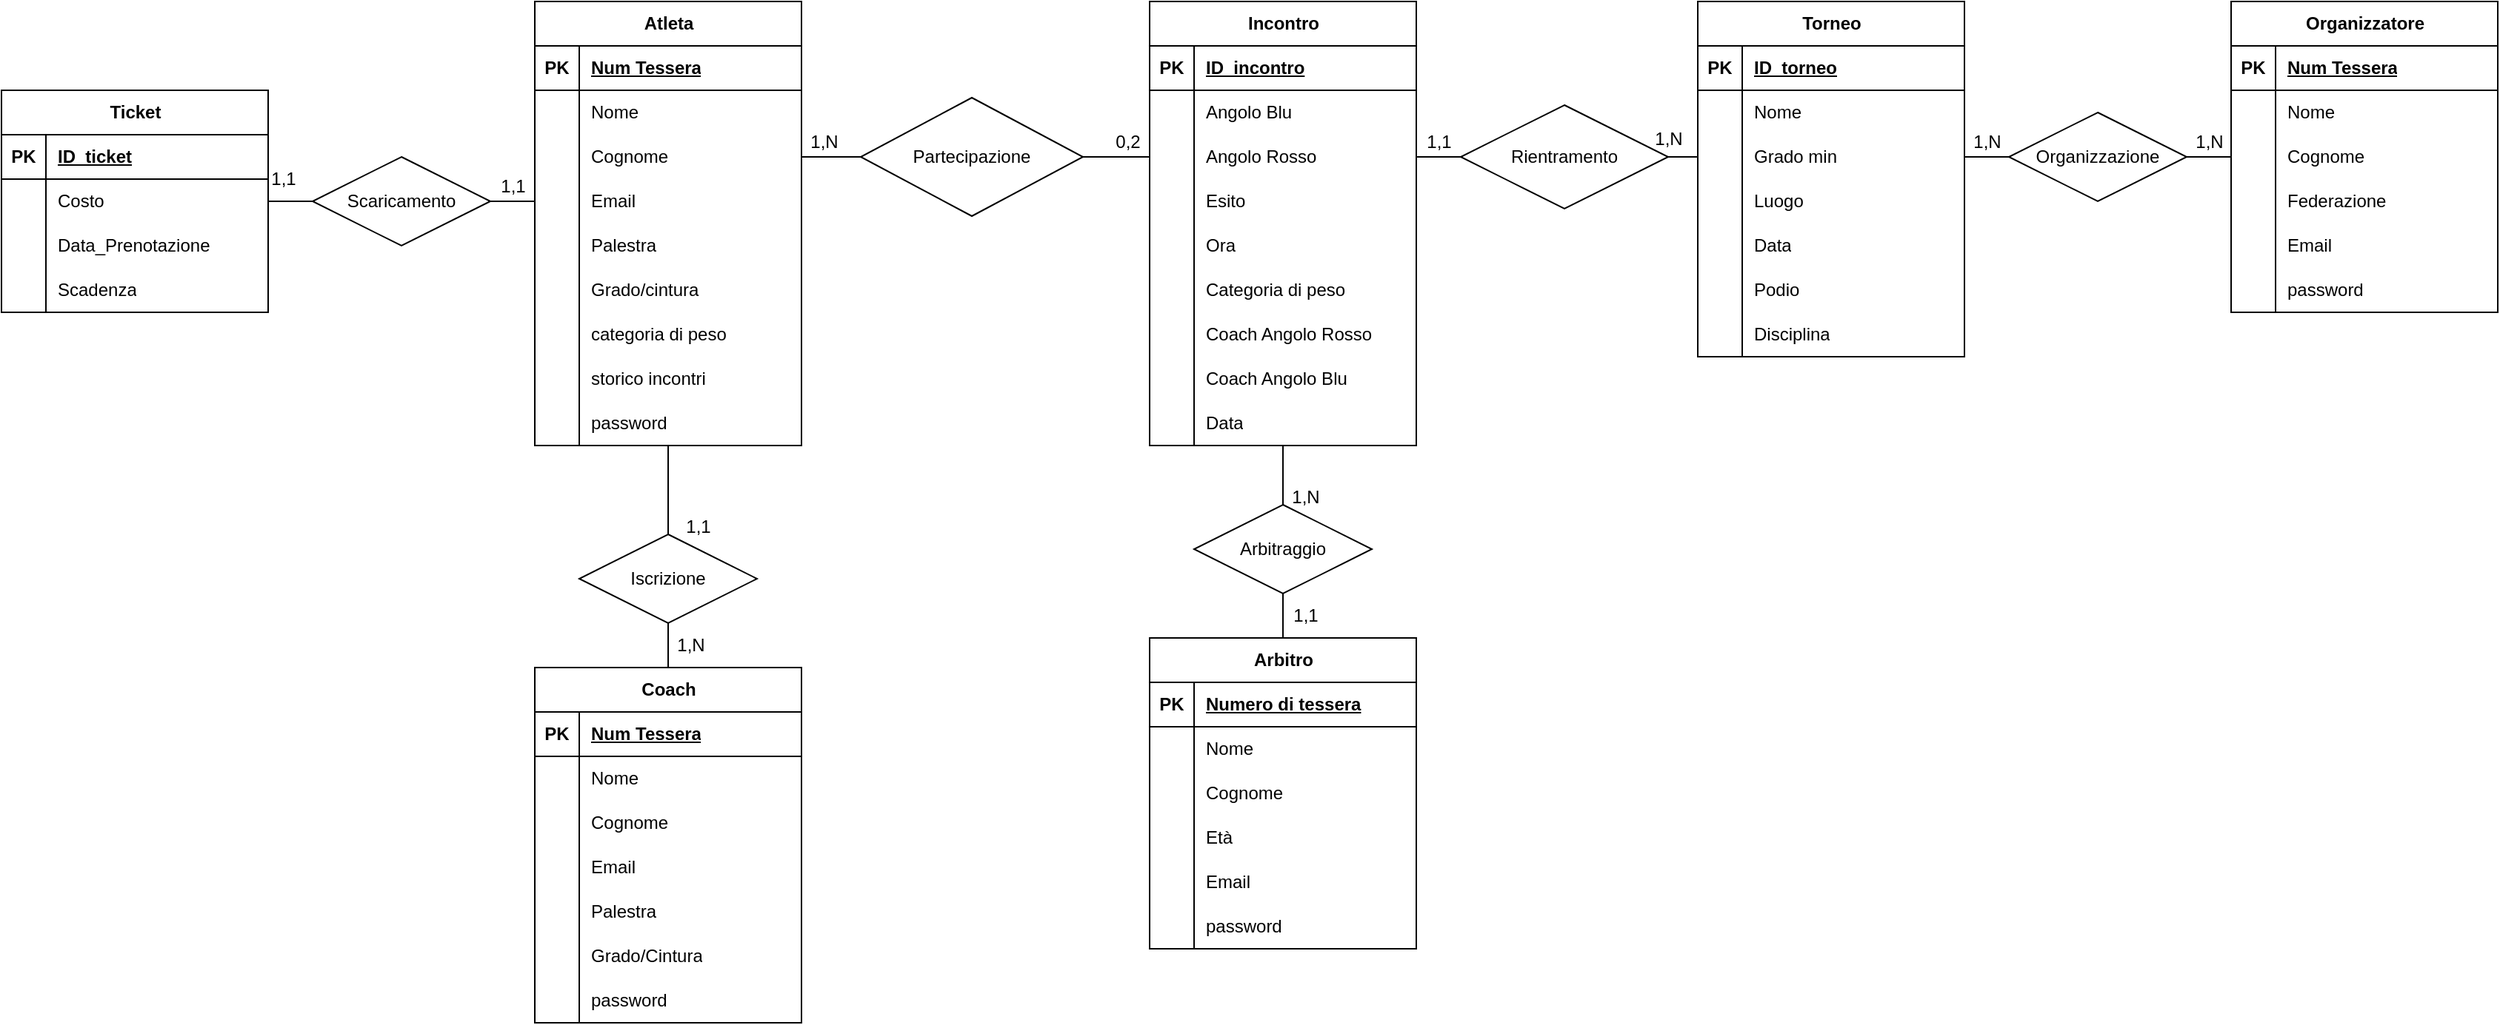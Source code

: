 <mxfile version="27.1.4">
  <diagram id="0VJPkBRmxmvfFseOQq5k" name="Page-3">
    <mxGraphModel dx="1426" dy="1885" grid="1" gridSize="10" guides="1" tooltips="1" connect="1" arrows="1" fold="1" page="1" pageScale="1" pageWidth="850" pageHeight="1100" math="0" shadow="0">
      <root>
        <mxCell id="0" />
        <mxCell id="1" parent="0" />
        <mxCell id="cyiXZbvcCoA3POof4f32-1" value="Atleta" style="shape=table;startSize=30;container=1;collapsible=1;childLayout=tableLayout;fixedRows=1;rowLines=0;fontStyle=1;align=center;resizeLast=1;html=1;labelBackgroundColor=none;rounded=0;" vertex="1" parent="1">
          <mxGeometry x="730" y="-30" width="180" height="300" as="geometry" />
        </mxCell>
        <mxCell id="cyiXZbvcCoA3POof4f32-2" value="" style="shape=tableRow;horizontal=0;startSize=0;swimlaneHead=0;swimlaneBody=0;fillColor=none;collapsible=0;dropTarget=0;points=[[0,0.5],[1,0.5]];portConstraint=eastwest;top=0;left=0;right=0;bottom=1;labelBackgroundColor=none;rounded=0;" vertex="1" parent="cyiXZbvcCoA3POof4f32-1">
          <mxGeometry y="30" width="180" height="30" as="geometry" />
        </mxCell>
        <mxCell id="cyiXZbvcCoA3POof4f32-3" value="PK" style="shape=partialRectangle;connectable=0;fillColor=none;top=0;left=0;bottom=0;right=0;fontStyle=1;overflow=hidden;whiteSpace=wrap;html=1;labelBackgroundColor=none;rounded=0;" vertex="1" parent="cyiXZbvcCoA3POof4f32-2">
          <mxGeometry width="30" height="30" as="geometry">
            <mxRectangle width="30" height="30" as="alternateBounds" />
          </mxGeometry>
        </mxCell>
        <mxCell id="cyiXZbvcCoA3POof4f32-4" value="Num Tessera" style="shape=partialRectangle;connectable=0;fillColor=none;top=0;left=0;bottom=0;right=0;align=left;spacingLeft=6;fontStyle=5;overflow=hidden;whiteSpace=wrap;html=1;labelBackgroundColor=none;rounded=0;" vertex="1" parent="cyiXZbvcCoA3POof4f32-2">
          <mxGeometry x="30" width="150" height="30" as="geometry">
            <mxRectangle width="150" height="30" as="alternateBounds" />
          </mxGeometry>
        </mxCell>
        <mxCell id="cyiXZbvcCoA3POof4f32-5" value="" style="shape=tableRow;horizontal=0;startSize=0;swimlaneHead=0;swimlaneBody=0;fillColor=none;collapsible=0;dropTarget=0;points=[[0,0.5],[1,0.5]];portConstraint=eastwest;top=0;left=0;right=0;bottom=0;labelBackgroundColor=none;rounded=0;" vertex="1" parent="cyiXZbvcCoA3POof4f32-1">
          <mxGeometry y="60" width="180" height="30" as="geometry" />
        </mxCell>
        <mxCell id="cyiXZbvcCoA3POof4f32-6" value="" style="shape=partialRectangle;connectable=0;fillColor=none;top=0;left=0;bottom=0;right=0;editable=1;overflow=hidden;whiteSpace=wrap;html=1;labelBackgroundColor=none;rounded=0;" vertex="1" parent="cyiXZbvcCoA3POof4f32-5">
          <mxGeometry width="30" height="30" as="geometry">
            <mxRectangle width="30" height="30" as="alternateBounds" />
          </mxGeometry>
        </mxCell>
        <mxCell id="cyiXZbvcCoA3POof4f32-7" value="Nome" style="shape=partialRectangle;connectable=0;fillColor=none;top=0;left=0;bottom=0;right=0;align=left;spacingLeft=6;overflow=hidden;whiteSpace=wrap;html=1;labelBackgroundColor=none;rounded=0;" vertex="1" parent="cyiXZbvcCoA3POof4f32-5">
          <mxGeometry x="30" width="150" height="30" as="geometry">
            <mxRectangle width="150" height="30" as="alternateBounds" />
          </mxGeometry>
        </mxCell>
        <mxCell id="cyiXZbvcCoA3POof4f32-8" value="" style="shape=tableRow;horizontal=0;startSize=0;swimlaneHead=0;swimlaneBody=0;fillColor=none;collapsible=0;dropTarget=0;points=[[0,0.5],[1,0.5]];portConstraint=eastwest;top=0;left=0;right=0;bottom=0;labelBackgroundColor=none;rounded=0;" vertex="1" parent="cyiXZbvcCoA3POof4f32-1">
          <mxGeometry y="90" width="180" height="30" as="geometry" />
        </mxCell>
        <mxCell id="cyiXZbvcCoA3POof4f32-9" value="" style="shape=partialRectangle;connectable=0;fillColor=none;top=0;left=0;bottom=0;right=0;editable=1;overflow=hidden;whiteSpace=wrap;html=1;labelBackgroundColor=none;rounded=0;" vertex="1" parent="cyiXZbvcCoA3POof4f32-8">
          <mxGeometry width="30" height="30" as="geometry">
            <mxRectangle width="30" height="30" as="alternateBounds" />
          </mxGeometry>
        </mxCell>
        <mxCell id="cyiXZbvcCoA3POof4f32-10" value="Cognome" style="shape=partialRectangle;connectable=0;fillColor=none;top=0;left=0;bottom=0;right=0;align=left;spacingLeft=6;overflow=hidden;whiteSpace=wrap;html=1;labelBackgroundColor=none;rounded=0;" vertex="1" parent="cyiXZbvcCoA3POof4f32-8">
          <mxGeometry x="30" width="150" height="30" as="geometry">
            <mxRectangle width="150" height="30" as="alternateBounds" />
          </mxGeometry>
        </mxCell>
        <mxCell id="cyiXZbvcCoA3POof4f32-11" value="" style="shape=tableRow;horizontal=0;startSize=0;swimlaneHead=0;swimlaneBody=0;fillColor=none;collapsible=0;dropTarget=0;points=[[0,0.5],[1,0.5]];portConstraint=eastwest;top=0;left=0;right=0;bottom=0;labelBackgroundColor=none;rounded=0;" vertex="1" parent="cyiXZbvcCoA3POof4f32-1">
          <mxGeometry y="120" width="180" height="30" as="geometry" />
        </mxCell>
        <mxCell id="cyiXZbvcCoA3POof4f32-12" value="" style="shape=partialRectangle;connectable=0;fillColor=none;top=0;left=0;bottom=0;right=0;editable=1;overflow=hidden;whiteSpace=wrap;html=1;labelBackgroundColor=none;rounded=0;" vertex="1" parent="cyiXZbvcCoA3POof4f32-11">
          <mxGeometry width="30" height="30" as="geometry">
            <mxRectangle width="30" height="30" as="alternateBounds" />
          </mxGeometry>
        </mxCell>
        <mxCell id="cyiXZbvcCoA3POof4f32-13" value="Email" style="shape=partialRectangle;connectable=0;fillColor=none;top=0;left=0;bottom=0;right=0;align=left;spacingLeft=6;overflow=hidden;whiteSpace=wrap;html=1;labelBackgroundColor=none;rounded=0;" vertex="1" parent="cyiXZbvcCoA3POof4f32-11">
          <mxGeometry x="30" width="150" height="30" as="geometry">
            <mxRectangle width="150" height="30" as="alternateBounds" />
          </mxGeometry>
        </mxCell>
        <mxCell id="cyiXZbvcCoA3POof4f32-14" style="shape=tableRow;horizontal=0;startSize=0;swimlaneHead=0;swimlaneBody=0;fillColor=none;collapsible=0;dropTarget=0;points=[[0,0.5],[1,0.5]];portConstraint=eastwest;top=0;left=0;right=0;bottom=0;labelBackgroundColor=none;rounded=0;" vertex="1" parent="cyiXZbvcCoA3POof4f32-1">
          <mxGeometry y="150" width="180" height="30" as="geometry" />
        </mxCell>
        <mxCell id="cyiXZbvcCoA3POof4f32-15" style="shape=partialRectangle;connectable=0;fillColor=none;top=0;left=0;bottom=0;right=0;editable=1;overflow=hidden;whiteSpace=wrap;html=1;labelBackgroundColor=none;rounded=0;" vertex="1" parent="cyiXZbvcCoA3POof4f32-14">
          <mxGeometry width="30" height="30" as="geometry">
            <mxRectangle width="30" height="30" as="alternateBounds" />
          </mxGeometry>
        </mxCell>
        <mxCell id="cyiXZbvcCoA3POof4f32-16" value="Palestra" style="shape=partialRectangle;connectable=0;fillColor=none;top=0;left=0;bottom=0;right=0;align=left;spacingLeft=6;overflow=hidden;whiteSpace=wrap;html=1;labelBackgroundColor=none;rounded=0;" vertex="1" parent="cyiXZbvcCoA3POof4f32-14">
          <mxGeometry x="30" width="150" height="30" as="geometry">
            <mxRectangle width="150" height="30" as="alternateBounds" />
          </mxGeometry>
        </mxCell>
        <mxCell id="cyiXZbvcCoA3POof4f32-17" style="shape=tableRow;horizontal=0;startSize=0;swimlaneHead=0;swimlaneBody=0;fillColor=none;collapsible=0;dropTarget=0;points=[[0,0.5],[1,0.5]];portConstraint=eastwest;top=0;left=0;right=0;bottom=0;labelBackgroundColor=none;rounded=0;" vertex="1" parent="cyiXZbvcCoA3POof4f32-1">
          <mxGeometry y="180" width="180" height="30" as="geometry" />
        </mxCell>
        <mxCell id="cyiXZbvcCoA3POof4f32-18" style="shape=partialRectangle;connectable=0;fillColor=none;top=0;left=0;bottom=0;right=0;editable=1;overflow=hidden;whiteSpace=wrap;html=1;labelBackgroundColor=none;rounded=0;" vertex="1" parent="cyiXZbvcCoA3POof4f32-17">
          <mxGeometry width="30" height="30" as="geometry">
            <mxRectangle width="30" height="30" as="alternateBounds" />
          </mxGeometry>
        </mxCell>
        <mxCell id="cyiXZbvcCoA3POof4f32-19" value="Grado/cintura" style="shape=partialRectangle;connectable=0;fillColor=none;top=0;left=0;bottom=0;right=0;align=left;spacingLeft=6;overflow=hidden;whiteSpace=wrap;html=1;labelBackgroundColor=none;rounded=0;" vertex="1" parent="cyiXZbvcCoA3POof4f32-17">
          <mxGeometry x="30" width="150" height="30" as="geometry">
            <mxRectangle width="150" height="30" as="alternateBounds" />
          </mxGeometry>
        </mxCell>
        <mxCell id="cyiXZbvcCoA3POof4f32-20" style="shape=tableRow;horizontal=0;startSize=0;swimlaneHead=0;swimlaneBody=0;fillColor=none;collapsible=0;dropTarget=0;points=[[0,0.5],[1,0.5]];portConstraint=eastwest;top=0;left=0;right=0;bottom=0;labelBackgroundColor=none;rounded=0;" vertex="1" parent="cyiXZbvcCoA3POof4f32-1">
          <mxGeometry y="210" width="180" height="30" as="geometry" />
        </mxCell>
        <mxCell id="cyiXZbvcCoA3POof4f32-21" style="shape=partialRectangle;connectable=0;fillColor=none;top=0;left=0;bottom=0;right=0;editable=1;overflow=hidden;whiteSpace=wrap;html=1;labelBackgroundColor=none;rounded=0;" vertex="1" parent="cyiXZbvcCoA3POof4f32-20">
          <mxGeometry width="30" height="30" as="geometry">
            <mxRectangle width="30" height="30" as="alternateBounds" />
          </mxGeometry>
        </mxCell>
        <mxCell id="cyiXZbvcCoA3POof4f32-22" value="categoria di peso" style="shape=partialRectangle;connectable=0;fillColor=none;top=0;left=0;bottom=0;right=0;align=left;spacingLeft=6;overflow=hidden;whiteSpace=wrap;html=1;labelBackgroundColor=none;rounded=0;" vertex="1" parent="cyiXZbvcCoA3POof4f32-20">
          <mxGeometry x="30" width="150" height="30" as="geometry">
            <mxRectangle width="150" height="30" as="alternateBounds" />
          </mxGeometry>
        </mxCell>
        <mxCell id="cyiXZbvcCoA3POof4f32-23" style="shape=tableRow;horizontal=0;startSize=0;swimlaneHead=0;swimlaneBody=0;fillColor=none;collapsible=0;dropTarget=0;points=[[0,0.5],[1,0.5]];portConstraint=eastwest;top=0;left=0;right=0;bottom=0;labelBackgroundColor=none;rounded=0;" vertex="1" parent="cyiXZbvcCoA3POof4f32-1">
          <mxGeometry y="240" width="180" height="30" as="geometry" />
        </mxCell>
        <mxCell id="cyiXZbvcCoA3POof4f32-24" value="" style="shape=partialRectangle;connectable=0;fillColor=none;top=0;left=0;bottom=0;right=0;editable=1;overflow=hidden;whiteSpace=wrap;html=1;labelBackgroundColor=none;rounded=0;" vertex="1" parent="cyiXZbvcCoA3POof4f32-23">
          <mxGeometry width="30" height="30" as="geometry">
            <mxRectangle width="30" height="30" as="alternateBounds" />
          </mxGeometry>
        </mxCell>
        <mxCell id="cyiXZbvcCoA3POof4f32-25" value="storico incontri" style="shape=partialRectangle;connectable=0;fillColor=none;top=0;left=0;bottom=0;right=0;align=left;spacingLeft=6;overflow=hidden;whiteSpace=wrap;html=1;labelBackgroundColor=none;rounded=0;" vertex="1" parent="cyiXZbvcCoA3POof4f32-23">
          <mxGeometry x="30" width="150" height="30" as="geometry">
            <mxRectangle width="150" height="30" as="alternateBounds" />
          </mxGeometry>
        </mxCell>
        <mxCell id="cyiXZbvcCoA3POof4f32-26" style="shape=tableRow;horizontal=0;startSize=0;swimlaneHead=0;swimlaneBody=0;fillColor=none;collapsible=0;dropTarget=0;points=[[0,0.5],[1,0.5]];portConstraint=eastwest;top=0;left=0;right=0;bottom=0;labelBackgroundColor=none;rounded=0;" vertex="1" parent="cyiXZbvcCoA3POof4f32-1">
          <mxGeometry y="270" width="180" height="30" as="geometry" />
        </mxCell>
        <mxCell id="cyiXZbvcCoA3POof4f32-27" style="shape=partialRectangle;connectable=0;fillColor=none;top=0;left=0;bottom=0;right=0;editable=1;overflow=hidden;whiteSpace=wrap;html=1;labelBackgroundColor=none;rounded=0;" vertex="1" parent="cyiXZbvcCoA3POof4f32-26">
          <mxGeometry width="30" height="30" as="geometry">
            <mxRectangle width="30" height="30" as="alternateBounds" />
          </mxGeometry>
        </mxCell>
        <mxCell id="cyiXZbvcCoA3POof4f32-28" value="password" style="shape=partialRectangle;connectable=0;fillColor=none;top=0;left=0;bottom=0;right=0;align=left;spacingLeft=6;overflow=hidden;whiteSpace=wrap;html=1;labelBackgroundColor=none;rounded=0;" vertex="1" parent="cyiXZbvcCoA3POof4f32-26">
          <mxGeometry x="30" width="150" height="30" as="geometry">
            <mxRectangle width="150" height="30" as="alternateBounds" />
          </mxGeometry>
        </mxCell>
        <mxCell id="cyiXZbvcCoA3POof4f32-29" value="Torneo" style="shape=table;startSize=30;container=1;collapsible=1;childLayout=tableLayout;fixedRows=1;rowLines=0;fontStyle=1;align=center;resizeLast=1;html=1;labelBackgroundColor=none;rounded=0;" vertex="1" parent="1">
          <mxGeometry x="1515" y="-30" width="180" height="240" as="geometry">
            <mxRectangle x="400" y="590" width="80" height="30" as="alternateBounds" />
          </mxGeometry>
        </mxCell>
        <mxCell id="cyiXZbvcCoA3POof4f32-30" value="" style="shape=tableRow;horizontal=0;startSize=0;swimlaneHead=0;swimlaneBody=0;fillColor=none;collapsible=0;dropTarget=0;points=[[0,0.5],[1,0.5]];portConstraint=eastwest;top=0;left=0;right=0;bottom=1;labelBackgroundColor=none;rounded=0;" vertex="1" parent="cyiXZbvcCoA3POof4f32-29">
          <mxGeometry y="30" width="180" height="30" as="geometry" />
        </mxCell>
        <mxCell id="cyiXZbvcCoA3POof4f32-31" value="PK" style="shape=partialRectangle;connectable=0;fillColor=none;top=0;left=0;bottom=0;right=0;fontStyle=1;overflow=hidden;whiteSpace=wrap;html=1;labelBackgroundColor=none;rounded=0;" vertex="1" parent="cyiXZbvcCoA3POof4f32-30">
          <mxGeometry width="30" height="30" as="geometry">
            <mxRectangle width="30" height="30" as="alternateBounds" />
          </mxGeometry>
        </mxCell>
        <mxCell id="cyiXZbvcCoA3POof4f32-32" value="ID_torneo" style="shape=partialRectangle;connectable=0;fillColor=none;top=0;left=0;bottom=0;right=0;align=left;spacingLeft=6;fontStyle=5;overflow=hidden;whiteSpace=wrap;html=1;labelBackgroundColor=none;rounded=0;" vertex="1" parent="cyiXZbvcCoA3POof4f32-30">
          <mxGeometry x="30" width="150" height="30" as="geometry">
            <mxRectangle width="150" height="30" as="alternateBounds" />
          </mxGeometry>
        </mxCell>
        <mxCell id="cyiXZbvcCoA3POof4f32-33" value="" style="shape=tableRow;horizontal=0;startSize=0;swimlaneHead=0;swimlaneBody=0;fillColor=none;collapsible=0;dropTarget=0;points=[[0,0.5],[1,0.5]];portConstraint=eastwest;top=0;left=0;right=0;bottom=0;labelBackgroundColor=none;rounded=0;" vertex="1" parent="cyiXZbvcCoA3POof4f32-29">
          <mxGeometry y="60" width="180" height="30" as="geometry" />
        </mxCell>
        <mxCell id="cyiXZbvcCoA3POof4f32-34" value="" style="shape=partialRectangle;connectable=0;fillColor=none;top=0;left=0;bottom=0;right=0;editable=1;overflow=hidden;whiteSpace=wrap;html=1;labelBackgroundColor=none;rounded=0;" vertex="1" parent="cyiXZbvcCoA3POof4f32-33">
          <mxGeometry width="30" height="30" as="geometry">
            <mxRectangle width="30" height="30" as="alternateBounds" />
          </mxGeometry>
        </mxCell>
        <mxCell id="cyiXZbvcCoA3POof4f32-35" value="Nome" style="shape=partialRectangle;connectable=0;fillColor=none;top=0;left=0;bottom=0;right=0;align=left;spacingLeft=6;overflow=hidden;whiteSpace=wrap;html=1;labelBackgroundColor=none;rounded=0;" vertex="1" parent="cyiXZbvcCoA3POof4f32-33">
          <mxGeometry x="30" width="150" height="30" as="geometry">
            <mxRectangle width="150" height="30" as="alternateBounds" />
          </mxGeometry>
        </mxCell>
        <mxCell id="cyiXZbvcCoA3POof4f32-36" value="" style="shape=tableRow;horizontal=0;startSize=0;swimlaneHead=0;swimlaneBody=0;fillColor=none;collapsible=0;dropTarget=0;points=[[0,0.5],[1,0.5]];portConstraint=eastwest;top=0;left=0;right=0;bottom=0;labelBackgroundColor=none;rounded=0;" vertex="1" parent="cyiXZbvcCoA3POof4f32-29">
          <mxGeometry y="90" width="180" height="30" as="geometry" />
        </mxCell>
        <mxCell id="cyiXZbvcCoA3POof4f32-37" value="" style="shape=partialRectangle;connectable=0;fillColor=none;top=0;left=0;bottom=0;right=0;editable=1;overflow=hidden;whiteSpace=wrap;html=1;labelBackgroundColor=none;rounded=0;" vertex="1" parent="cyiXZbvcCoA3POof4f32-36">
          <mxGeometry width="30" height="30" as="geometry">
            <mxRectangle width="30" height="30" as="alternateBounds" />
          </mxGeometry>
        </mxCell>
        <mxCell id="cyiXZbvcCoA3POof4f32-38" value="Grado min" style="shape=partialRectangle;connectable=0;fillColor=none;top=0;left=0;bottom=0;right=0;align=left;spacingLeft=6;overflow=hidden;whiteSpace=wrap;html=1;labelBackgroundColor=none;rounded=0;" vertex="1" parent="cyiXZbvcCoA3POof4f32-36">
          <mxGeometry x="30" width="150" height="30" as="geometry">
            <mxRectangle width="150" height="30" as="alternateBounds" />
          </mxGeometry>
        </mxCell>
        <mxCell id="cyiXZbvcCoA3POof4f32-39" style="shape=tableRow;horizontal=0;startSize=0;swimlaneHead=0;swimlaneBody=0;fillColor=none;collapsible=0;dropTarget=0;points=[[0,0.5],[1,0.5]];portConstraint=eastwest;top=0;left=0;right=0;bottom=0;labelBackgroundColor=none;rounded=0;" vertex="1" parent="cyiXZbvcCoA3POof4f32-29">
          <mxGeometry y="120" width="180" height="30" as="geometry" />
        </mxCell>
        <mxCell id="cyiXZbvcCoA3POof4f32-40" style="shape=partialRectangle;connectable=0;fillColor=none;top=0;left=0;bottom=0;right=0;editable=1;overflow=hidden;whiteSpace=wrap;html=1;labelBackgroundColor=none;rounded=0;" vertex="1" parent="cyiXZbvcCoA3POof4f32-39">
          <mxGeometry width="30" height="30" as="geometry">
            <mxRectangle width="30" height="30" as="alternateBounds" />
          </mxGeometry>
        </mxCell>
        <mxCell id="cyiXZbvcCoA3POof4f32-41" value="Luogo" style="shape=partialRectangle;connectable=0;fillColor=none;top=0;left=0;bottom=0;right=0;align=left;spacingLeft=6;overflow=hidden;whiteSpace=wrap;html=1;labelBackgroundColor=none;rounded=0;" vertex="1" parent="cyiXZbvcCoA3POof4f32-39">
          <mxGeometry x="30" width="150" height="30" as="geometry">
            <mxRectangle width="150" height="30" as="alternateBounds" />
          </mxGeometry>
        </mxCell>
        <mxCell id="cyiXZbvcCoA3POof4f32-42" style="shape=tableRow;horizontal=0;startSize=0;swimlaneHead=0;swimlaneBody=0;fillColor=none;collapsible=0;dropTarget=0;points=[[0,0.5],[1,0.5]];portConstraint=eastwest;top=0;left=0;right=0;bottom=0;labelBackgroundColor=none;rounded=0;" vertex="1" parent="cyiXZbvcCoA3POof4f32-29">
          <mxGeometry y="150" width="180" height="30" as="geometry" />
        </mxCell>
        <mxCell id="cyiXZbvcCoA3POof4f32-43" style="shape=partialRectangle;connectable=0;fillColor=none;top=0;left=0;bottom=0;right=0;editable=1;overflow=hidden;whiteSpace=wrap;html=1;labelBackgroundColor=none;rounded=0;" vertex="1" parent="cyiXZbvcCoA3POof4f32-42">
          <mxGeometry width="30" height="30" as="geometry">
            <mxRectangle width="30" height="30" as="alternateBounds" />
          </mxGeometry>
        </mxCell>
        <mxCell id="cyiXZbvcCoA3POof4f32-44" value="Data" style="shape=partialRectangle;connectable=0;fillColor=none;top=0;left=0;bottom=0;right=0;align=left;spacingLeft=6;overflow=hidden;whiteSpace=wrap;html=1;labelBackgroundColor=none;rounded=0;" vertex="1" parent="cyiXZbvcCoA3POof4f32-42">
          <mxGeometry x="30" width="150" height="30" as="geometry">
            <mxRectangle width="150" height="30" as="alternateBounds" />
          </mxGeometry>
        </mxCell>
        <mxCell id="cyiXZbvcCoA3POof4f32-45" style="shape=tableRow;horizontal=0;startSize=0;swimlaneHead=0;swimlaneBody=0;fillColor=none;collapsible=0;dropTarget=0;points=[[0,0.5],[1,0.5]];portConstraint=eastwest;top=0;left=0;right=0;bottom=0;labelBackgroundColor=none;rounded=0;" vertex="1" parent="cyiXZbvcCoA3POof4f32-29">
          <mxGeometry y="180" width="180" height="30" as="geometry" />
        </mxCell>
        <mxCell id="cyiXZbvcCoA3POof4f32-46" style="shape=partialRectangle;connectable=0;fillColor=none;top=0;left=0;bottom=0;right=0;editable=1;overflow=hidden;whiteSpace=wrap;html=1;labelBackgroundColor=none;rounded=0;" vertex="1" parent="cyiXZbvcCoA3POof4f32-45">
          <mxGeometry width="30" height="30" as="geometry">
            <mxRectangle width="30" height="30" as="alternateBounds" />
          </mxGeometry>
        </mxCell>
        <mxCell id="cyiXZbvcCoA3POof4f32-47" value="Podio" style="shape=partialRectangle;connectable=0;fillColor=none;top=0;left=0;bottom=0;right=0;align=left;spacingLeft=6;overflow=hidden;whiteSpace=wrap;html=1;labelBackgroundColor=none;rounded=0;" vertex="1" parent="cyiXZbvcCoA3POof4f32-45">
          <mxGeometry x="30" width="150" height="30" as="geometry">
            <mxRectangle width="150" height="30" as="alternateBounds" />
          </mxGeometry>
        </mxCell>
        <mxCell id="cyiXZbvcCoA3POof4f32-48" style="shape=tableRow;horizontal=0;startSize=0;swimlaneHead=0;swimlaneBody=0;fillColor=none;collapsible=0;dropTarget=0;points=[[0,0.5],[1,0.5]];portConstraint=eastwest;top=0;left=0;right=0;bottom=0;labelBackgroundColor=none;rounded=0;" vertex="1" parent="cyiXZbvcCoA3POof4f32-29">
          <mxGeometry y="210" width="180" height="30" as="geometry" />
        </mxCell>
        <mxCell id="cyiXZbvcCoA3POof4f32-49" style="shape=partialRectangle;connectable=0;fillColor=none;top=0;left=0;bottom=0;right=0;editable=1;overflow=hidden;whiteSpace=wrap;html=1;labelBackgroundColor=none;rounded=0;" vertex="1" parent="cyiXZbvcCoA3POof4f32-48">
          <mxGeometry width="30" height="30" as="geometry">
            <mxRectangle width="30" height="30" as="alternateBounds" />
          </mxGeometry>
        </mxCell>
        <mxCell id="cyiXZbvcCoA3POof4f32-50" value="Disciplina" style="shape=partialRectangle;connectable=0;fillColor=none;top=0;left=0;bottom=0;right=0;align=left;spacingLeft=6;overflow=hidden;whiteSpace=wrap;html=1;labelBackgroundColor=none;rounded=0;" vertex="1" parent="cyiXZbvcCoA3POof4f32-48">
          <mxGeometry x="30" width="150" height="30" as="geometry">
            <mxRectangle width="150" height="30" as="alternateBounds" />
          </mxGeometry>
        </mxCell>
        <mxCell id="cyiXZbvcCoA3POof4f32-51" value="Incontro" style="shape=table;startSize=30;container=1;collapsible=1;childLayout=tableLayout;fixedRows=1;rowLines=0;fontStyle=1;align=center;resizeLast=1;html=1;labelBackgroundColor=none;rounded=0;" vertex="1" parent="1">
          <mxGeometry x="1145" y="-30" width="180" height="300" as="geometry" />
        </mxCell>
        <mxCell id="cyiXZbvcCoA3POof4f32-52" value="" style="shape=tableRow;horizontal=0;startSize=0;swimlaneHead=0;swimlaneBody=0;fillColor=none;collapsible=0;dropTarget=0;points=[[0,0.5],[1,0.5]];portConstraint=eastwest;top=0;left=0;right=0;bottom=1;labelBackgroundColor=none;rounded=0;" vertex="1" parent="cyiXZbvcCoA3POof4f32-51">
          <mxGeometry y="30" width="180" height="30" as="geometry" />
        </mxCell>
        <mxCell id="cyiXZbvcCoA3POof4f32-53" value="PK" style="shape=partialRectangle;connectable=0;fillColor=none;top=0;left=0;bottom=0;right=0;fontStyle=1;overflow=hidden;whiteSpace=wrap;html=1;labelBackgroundColor=none;rounded=0;" vertex="1" parent="cyiXZbvcCoA3POof4f32-52">
          <mxGeometry width="30" height="30" as="geometry">
            <mxRectangle width="30" height="30" as="alternateBounds" />
          </mxGeometry>
        </mxCell>
        <mxCell id="cyiXZbvcCoA3POof4f32-54" value="ID_incontro" style="shape=partialRectangle;connectable=0;fillColor=none;top=0;left=0;bottom=0;right=0;align=left;spacingLeft=6;fontStyle=5;overflow=hidden;whiteSpace=wrap;html=1;labelBackgroundColor=none;rounded=0;" vertex="1" parent="cyiXZbvcCoA3POof4f32-52">
          <mxGeometry x="30" width="150" height="30" as="geometry">
            <mxRectangle width="150" height="30" as="alternateBounds" />
          </mxGeometry>
        </mxCell>
        <mxCell id="cyiXZbvcCoA3POof4f32-55" value="" style="shape=tableRow;horizontal=0;startSize=0;swimlaneHead=0;swimlaneBody=0;fillColor=none;collapsible=0;dropTarget=0;points=[[0,0.5],[1,0.5]];portConstraint=eastwest;top=0;left=0;right=0;bottom=0;labelBackgroundColor=none;rounded=0;" vertex="1" parent="cyiXZbvcCoA3POof4f32-51">
          <mxGeometry y="60" width="180" height="30" as="geometry" />
        </mxCell>
        <mxCell id="cyiXZbvcCoA3POof4f32-56" value="" style="shape=partialRectangle;connectable=0;fillColor=none;top=0;left=0;bottom=0;right=0;editable=1;overflow=hidden;whiteSpace=wrap;html=1;labelBackgroundColor=none;rounded=0;" vertex="1" parent="cyiXZbvcCoA3POof4f32-55">
          <mxGeometry width="30" height="30" as="geometry">
            <mxRectangle width="30" height="30" as="alternateBounds" />
          </mxGeometry>
        </mxCell>
        <mxCell id="cyiXZbvcCoA3POof4f32-57" value="Angolo Blu" style="shape=partialRectangle;connectable=0;fillColor=none;top=0;left=0;bottom=0;right=0;align=left;spacingLeft=6;overflow=hidden;whiteSpace=wrap;html=1;labelBackgroundColor=none;rounded=0;" vertex="1" parent="cyiXZbvcCoA3POof4f32-55">
          <mxGeometry x="30" width="150" height="30" as="geometry">
            <mxRectangle width="150" height="30" as="alternateBounds" />
          </mxGeometry>
        </mxCell>
        <mxCell id="cyiXZbvcCoA3POof4f32-58" value="" style="shape=tableRow;horizontal=0;startSize=0;swimlaneHead=0;swimlaneBody=0;fillColor=none;collapsible=0;dropTarget=0;points=[[0,0.5],[1,0.5]];portConstraint=eastwest;top=0;left=0;right=0;bottom=0;labelBackgroundColor=none;rounded=0;" vertex="1" parent="cyiXZbvcCoA3POof4f32-51">
          <mxGeometry y="90" width="180" height="30" as="geometry" />
        </mxCell>
        <mxCell id="cyiXZbvcCoA3POof4f32-59" value="" style="shape=partialRectangle;connectable=0;fillColor=none;top=0;left=0;bottom=0;right=0;editable=1;overflow=hidden;whiteSpace=wrap;html=1;labelBackgroundColor=none;rounded=0;" vertex="1" parent="cyiXZbvcCoA3POof4f32-58">
          <mxGeometry width="30" height="30" as="geometry">
            <mxRectangle width="30" height="30" as="alternateBounds" />
          </mxGeometry>
        </mxCell>
        <mxCell id="cyiXZbvcCoA3POof4f32-60" value="Angolo Rosso" style="shape=partialRectangle;connectable=0;fillColor=none;top=0;left=0;bottom=0;right=0;align=left;spacingLeft=6;overflow=hidden;whiteSpace=wrap;html=1;labelBackgroundColor=none;rounded=0;" vertex="1" parent="cyiXZbvcCoA3POof4f32-58">
          <mxGeometry x="30" width="150" height="30" as="geometry">
            <mxRectangle width="150" height="30" as="alternateBounds" />
          </mxGeometry>
        </mxCell>
        <mxCell id="cyiXZbvcCoA3POof4f32-61" value="" style="shape=tableRow;horizontal=0;startSize=0;swimlaneHead=0;swimlaneBody=0;fillColor=none;collapsible=0;dropTarget=0;points=[[0,0.5],[1,0.5]];portConstraint=eastwest;top=0;left=0;right=0;bottom=0;labelBackgroundColor=none;rounded=0;" vertex="1" parent="cyiXZbvcCoA3POof4f32-51">
          <mxGeometry y="120" width="180" height="30" as="geometry" />
        </mxCell>
        <mxCell id="cyiXZbvcCoA3POof4f32-62" value="" style="shape=partialRectangle;connectable=0;fillColor=none;top=0;left=0;bottom=0;right=0;editable=1;overflow=hidden;whiteSpace=wrap;html=1;labelBackgroundColor=none;rounded=0;" vertex="1" parent="cyiXZbvcCoA3POof4f32-61">
          <mxGeometry width="30" height="30" as="geometry">
            <mxRectangle width="30" height="30" as="alternateBounds" />
          </mxGeometry>
        </mxCell>
        <mxCell id="cyiXZbvcCoA3POof4f32-63" value="Esito" style="shape=partialRectangle;connectable=0;fillColor=none;top=0;left=0;bottom=0;right=0;align=left;spacingLeft=6;overflow=hidden;whiteSpace=wrap;html=1;labelBackgroundColor=none;rounded=0;" vertex="1" parent="cyiXZbvcCoA3POof4f32-61">
          <mxGeometry x="30" width="150" height="30" as="geometry">
            <mxRectangle width="150" height="30" as="alternateBounds" />
          </mxGeometry>
        </mxCell>
        <mxCell id="cyiXZbvcCoA3POof4f32-64" style="shape=tableRow;horizontal=0;startSize=0;swimlaneHead=0;swimlaneBody=0;fillColor=none;collapsible=0;dropTarget=0;points=[[0,0.5],[1,0.5]];portConstraint=eastwest;top=0;left=0;right=0;bottom=0;labelBackgroundColor=none;rounded=0;" vertex="1" parent="cyiXZbvcCoA3POof4f32-51">
          <mxGeometry y="150" width="180" height="30" as="geometry" />
        </mxCell>
        <mxCell id="cyiXZbvcCoA3POof4f32-65" style="shape=partialRectangle;connectable=0;fillColor=none;top=0;left=0;bottom=0;right=0;editable=1;overflow=hidden;whiteSpace=wrap;html=1;labelBackgroundColor=none;rounded=0;" vertex="1" parent="cyiXZbvcCoA3POof4f32-64">
          <mxGeometry width="30" height="30" as="geometry">
            <mxRectangle width="30" height="30" as="alternateBounds" />
          </mxGeometry>
        </mxCell>
        <mxCell id="cyiXZbvcCoA3POof4f32-66" value="Ora" style="shape=partialRectangle;connectable=0;fillColor=none;top=0;left=0;bottom=0;right=0;align=left;spacingLeft=6;overflow=hidden;whiteSpace=wrap;html=1;labelBackgroundColor=none;rounded=0;" vertex="1" parent="cyiXZbvcCoA3POof4f32-64">
          <mxGeometry x="30" width="150" height="30" as="geometry">
            <mxRectangle width="150" height="30" as="alternateBounds" />
          </mxGeometry>
        </mxCell>
        <mxCell id="cyiXZbvcCoA3POof4f32-67" style="shape=tableRow;horizontal=0;startSize=0;swimlaneHead=0;swimlaneBody=0;fillColor=none;collapsible=0;dropTarget=0;points=[[0,0.5],[1,0.5]];portConstraint=eastwest;top=0;left=0;right=0;bottom=0;labelBackgroundColor=none;rounded=0;" vertex="1" parent="cyiXZbvcCoA3POof4f32-51">
          <mxGeometry y="180" width="180" height="30" as="geometry" />
        </mxCell>
        <mxCell id="cyiXZbvcCoA3POof4f32-68" style="shape=partialRectangle;connectable=0;fillColor=none;top=0;left=0;bottom=0;right=0;editable=1;overflow=hidden;whiteSpace=wrap;html=1;labelBackgroundColor=none;rounded=0;" vertex="1" parent="cyiXZbvcCoA3POof4f32-67">
          <mxGeometry width="30" height="30" as="geometry">
            <mxRectangle width="30" height="30" as="alternateBounds" />
          </mxGeometry>
        </mxCell>
        <mxCell id="cyiXZbvcCoA3POof4f32-69" value="Categoria di peso" style="shape=partialRectangle;connectable=0;fillColor=none;top=0;left=0;bottom=0;right=0;align=left;spacingLeft=6;overflow=hidden;whiteSpace=wrap;html=1;labelBackgroundColor=none;rounded=0;" vertex="1" parent="cyiXZbvcCoA3POof4f32-67">
          <mxGeometry x="30" width="150" height="30" as="geometry">
            <mxRectangle width="150" height="30" as="alternateBounds" />
          </mxGeometry>
        </mxCell>
        <mxCell id="cyiXZbvcCoA3POof4f32-70" style="shape=tableRow;horizontal=0;startSize=0;swimlaneHead=0;swimlaneBody=0;fillColor=none;collapsible=0;dropTarget=0;points=[[0,0.5],[1,0.5]];portConstraint=eastwest;top=0;left=0;right=0;bottom=0;labelBackgroundColor=none;rounded=0;" vertex="1" parent="cyiXZbvcCoA3POof4f32-51">
          <mxGeometry y="210" width="180" height="30" as="geometry" />
        </mxCell>
        <mxCell id="cyiXZbvcCoA3POof4f32-71" style="shape=partialRectangle;connectable=0;fillColor=none;top=0;left=0;bottom=0;right=0;editable=1;overflow=hidden;whiteSpace=wrap;html=1;labelBackgroundColor=none;rounded=0;" vertex="1" parent="cyiXZbvcCoA3POof4f32-70">
          <mxGeometry width="30" height="30" as="geometry">
            <mxRectangle width="30" height="30" as="alternateBounds" />
          </mxGeometry>
        </mxCell>
        <mxCell id="cyiXZbvcCoA3POof4f32-72" value="Coach Angolo Rosso" style="shape=partialRectangle;connectable=0;fillColor=none;top=0;left=0;bottom=0;right=0;align=left;spacingLeft=6;overflow=hidden;whiteSpace=wrap;html=1;labelBackgroundColor=none;rounded=0;" vertex="1" parent="cyiXZbvcCoA3POof4f32-70">
          <mxGeometry x="30" width="150" height="30" as="geometry">
            <mxRectangle width="150" height="30" as="alternateBounds" />
          </mxGeometry>
        </mxCell>
        <mxCell id="cyiXZbvcCoA3POof4f32-73" style="shape=tableRow;horizontal=0;startSize=0;swimlaneHead=0;swimlaneBody=0;fillColor=none;collapsible=0;dropTarget=0;points=[[0,0.5],[1,0.5]];portConstraint=eastwest;top=0;left=0;right=0;bottom=0;labelBackgroundColor=none;rounded=0;" vertex="1" parent="cyiXZbvcCoA3POof4f32-51">
          <mxGeometry y="240" width="180" height="30" as="geometry" />
        </mxCell>
        <mxCell id="cyiXZbvcCoA3POof4f32-74" style="shape=partialRectangle;connectable=0;fillColor=none;top=0;left=0;bottom=0;right=0;editable=1;overflow=hidden;whiteSpace=wrap;html=1;labelBackgroundColor=none;rounded=0;" vertex="1" parent="cyiXZbvcCoA3POof4f32-73">
          <mxGeometry width="30" height="30" as="geometry">
            <mxRectangle width="30" height="30" as="alternateBounds" />
          </mxGeometry>
        </mxCell>
        <mxCell id="cyiXZbvcCoA3POof4f32-75" value="Coach Angolo Blu" style="shape=partialRectangle;connectable=0;fillColor=none;top=0;left=0;bottom=0;right=0;align=left;spacingLeft=6;overflow=hidden;whiteSpace=wrap;html=1;labelBackgroundColor=none;rounded=0;" vertex="1" parent="cyiXZbvcCoA3POof4f32-73">
          <mxGeometry x="30" width="150" height="30" as="geometry">
            <mxRectangle width="150" height="30" as="alternateBounds" />
          </mxGeometry>
        </mxCell>
        <mxCell id="cyiXZbvcCoA3POof4f32-179" style="shape=tableRow;horizontal=0;startSize=0;swimlaneHead=0;swimlaneBody=0;fillColor=none;collapsible=0;dropTarget=0;points=[[0,0.5],[1,0.5]];portConstraint=eastwest;top=0;left=0;right=0;bottom=0;labelBackgroundColor=none;rounded=0;" vertex="1" parent="cyiXZbvcCoA3POof4f32-51">
          <mxGeometry y="270" width="180" height="30" as="geometry" />
        </mxCell>
        <mxCell id="cyiXZbvcCoA3POof4f32-180" style="shape=partialRectangle;connectable=0;fillColor=none;top=0;left=0;bottom=0;right=0;editable=1;overflow=hidden;whiteSpace=wrap;html=1;labelBackgroundColor=none;rounded=0;" vertex="1" parent="cyiXZbvcCoA3POof4f32-179">
          <mxGeometry width="30" height="30" as="geometry">
            <mxRectangle width="30" height="30" as="alternateBounds" />
          </mxGeometry>
        </mxCell>
        <mxCell id="cyiXZbvcCoA3POof4f32-181" value="Data" style="shape=partialRectangle;connectable=0;fillColor=none;top=0;left=0;bottom=0;right=0;align=left;spacingLeft=6;overflow=hidden;whiteSpace=wrap;html=1;labelBackgroundColor=none;rounded=0;" vertex="1" parent="cyiXZbvcCoA3POof4f32-179">
          <mxGeometry x="30" width="150" height="30" as="geometry">
            <mxRectangle width="150" height="30" as="alternateBounds" />
          </mxGeometry>
        </mxCell>
        <mxCell id="cyiXZbvcCoA3POof4f32-76" value="Partecipazione" style="shape=rhombus;perimeter=rhombusPerimeter;whiteSpace=wrap;html=1;align=center;labelBackgroundColor=none;rounded=0;" vertex="1" parent="1">
          <mxGeometry x="950" y="35" width="150" height="80" as="geometry" />
        </mxCell>
        <mxCell id="cyiXZbvcCoA3POof4f32-77" value="Rientramento" style="shape=rhombus;perimeter=rhombusPerimeter;whiteSpace=wrap;html=1;align=center;labelBackgroundColor=none;rounded=0;" vertex="1" parent="1">
          <mxGeometry x="1355" y="40" width="140" height="70" as="geometry" />
        </mxCell>
        <mxCell id="cyiXZbvcCoA3POof4f32-78" value="1,N" style="text;html=1;align=center;verticalAlign=middle;resizable=0;points=[];autosize=1;strokeColor=none;fillColor=none;rounded=0;labelBackgroundColor=none;" vertex="1" parent="1">
          <mxGeometry x="905" y="50" width="40" height="30" as="geometry" />
        </mxCell>
        <mxCell id="cyiXZbvcCoA3POof4f32-79" value="0,2" style="text;html=1;align=center;verticalAlign=middle;resizable=0;points=[];autosize=1;strokeColor=none;fillColor=none;rounded=0;labelBackgroundColor=none;" vertex="1" parent="1">
          <mxGeometry x="1110" y="50" width="40" height="30" as="geometry" />
        </mxCell>
        <mxCell id="cyiXZbvcCoA3POof4f32-80" value="" style="endArrow=none;html=1;rounded=0;fontColor=default;entryX=0;entryY=0.5;entryDx=0;entryDy=0;exitX=1;exitY=0.5;exitDx=0;exitDy=0;labelBackgroundColor=none;" edge="1" parent="1" source="cyiXZbvcCoA3POof4f32-58" target="cyiXZbvcCoA3POof4f32-77">
          <mxGeometry relative="1" as="geometry">
            <mxPoint x="1357.19" y="-14.01" as="sourcePoint" />
            <mxPoint x="1555" y="190" as="targetPoint" />
          </mxGeometry>
        </mxCell>
        <mxCell id="cyiXZbvcCoA3POof4f32-81" value="" style="endArrow=none;html=1;rounded=0;fontColor=default;entryX=0;entryY=0.5;entryDx=0;entryDy=0;exitX=1;exitY=0.5;exitDx=0;exitDy=0;labelBackgroundColor=none;" edge="1" parent="1" source="cyiXZbvcCoA3POof4f32-77" target="cyiXZbvcCoA3POof4f32-36">
          <mxGeometry relative="1" as="geometry">
            <mxPoint x="1325" y="190" as="sourcePoint" />
            <mxPoint x="1485" y="190" as="targetPoint" />
          </mxGeometry>
        </mxCell>
        <mxCell id="cyiXZbvcCoA3POof4f32-82" value="Organizzatore" style="shape=table;startSize=30;container=1;collapsible=1;childLayout=tableLayout;fixedRows=1;rowLines=0;fontStyle=1;align=center;resizeLast=1;html=1;rounded=0;labelBackgroundColor=none;" vertex="1" parent="1">
          <mxGeometry x="1875" y="-30" width="180" height="210" as="geometry" />
        </mxCell>
        <mxCell id="cyiXZbvcCoA3POof4f32-83" value="" style="shape=tableRow;horizontal=0;startSize=0;swimlaneHead=0;swimlaneBody=0;fillColor=none;collapsible=0;dropTarget=0;points=[[0,0.5],[1,0.5]];portConstraint=eastwest;top=0;left=0;right=0;bottom=1;rounded=0;labelBackgroundColor=none;" vertex="1" parent="cyiXZbvcCoA3POof4f32-82">
          <mxGeometry y="30" width="180" height="30" as="geometry" />
        </mxCell>
        <mxCell id="cyiXZbvcCoA3POof4f32-84" value="PK" style="shape=partialRectangle;connectable=0;fillColor=none;top=0;left=0;bottom=0;right=0;fontStyle=1;overflow=hidden;whiteSpace=wrap;html=1;rounded=0;labelBackgroundColor=none;" vertex="1" parent="cyiXZbvcCoA3POof4f32-83">
          <mxGeometry width="30" height="30" as="geometry">
            <mxRectangle width="30" height="30" as="alternateBounds" />
          </mxGeometry>
        </mxCell>
        <mxCell id="cyiXZbvcCoA3POof4f32-85" value="Num Tessera" style="shape=partialRectangle;connectable=0;fillColor=none;top=0;left=0;bottom=0;right=0;align=left;spacingLeft=6;fontStyle=5;overflow=hidden;whiteSpace=wrap;html=1;rounded=0;labelBackgroundColor=none;" vertex="1" parent="cyiXZbvcCoA3POof4f32-83">
          <mxGeometry x="30" width="150" height="30" as="geometry">
            <mxRectangle width="150" height="30" as="alternateBounds" />
          </mxGeometry>
        </mxCell>
        <mxCell id="cyiXZbvcCoA3POof4f32-86" value="" style="shape=tableRow;horizontal=0;startSize=0;swimlaneHead=0;swimlaneBody=0;fillColor=none;collapsible=0;dropTarget=0;points=[[0,0.5],[1,0.5]];portConstraint=eastwest;top=0;left=0;right=0;bottom=0;rounded=0;labelBackgroundColor=none;" vertex="1" parent="cyiXZbvcCoA3POof4f32-82">
          <mxGeometry y="60" width="180" height="30" as="geometry" />
        </mxCell>
        <mxCell id="cyiXZbvcCoA3POof4f32-87" value="" style="shape=partialRectangle;connectable=0;fillColor=none;top=0;left=0;bottom=0;right=0;editable=1;overflow=hidden;whiteSpace=wrap;html=1;rounded=0;labelBackgroundColor=none;" vertex="1" parent="cyiXZbvcCoA3POof4f32-86">
          <mxGeometry width="30" height="30" as="geometry">
            <mxRectangle width="30" height="30" as="alternateBounds" />
          </mxGeometry>
        </mxCell>
        <mxCell id="cyiXZbvcCoA3POof4f32-88" value="Nome" style="shape=partialRectangle;connectable=0;fillColor=none;top=0;left=0;bottom=0;right=0;align=left;spacingLeft=6;overflow=hidden;whiteSpace=wrap;html=1;rounded=0;labelBackgroundColor=none;" vertex="1" parent="cyiXZbvcCoA3POof4f32-86">
          <mxGeometry x="30" width="150" height="30" as="geometry">
            <mxRectangle width="150" height="30" as="alternateBounds" />
          </mxGeometry>
        </mxCell>
        <mxCell id="cyiXZbvcCoA3POof4f32-89" value="" style="shape=tableRow;horizontal=0;startSize=0;swimlaneHead=0;swimlaneBody=0;fillColor=none;collapsible=0;dropTarget=0;points=[[0,0.5],[1,0.5]];portConstraint=eastwest;top=0;left=0;right=0;bottom=0;rounded=0;labelBackgroundColor=none;" vertex="1" parent="cyiXZbvcCoA3POof4f32-82">
          <mxGeometry y="90" width="180" height="30" as="geometry" />
        </mxCell>
        <mxCell id="cyiXZbvcCoA3POof4f32-90" value="" style="shape=partialRectangle;connectable=0;fillColor=none;top=0;left=0;bottom=0;right=0;editable=1;overflow=hidden;whiteSpace=wrap;html=1;rounded=0;labelBackgroundColor=none;" vertex="1" parent="cyiXZbvcCoA3POof4f32-89">
          <mxGeometry width="30" height="30" as="geometry">
            <mxRectangle width="30" height="30" as="alternateBounds" />
          </mxGeometry>
        </mxCell>
        <mxCell id="cyiXZbvcCoA3POof4f32-91" value="Cognome" style="shape=partialRectangle;connectable=0;fillColor=none;top=0;left=0;bottom=0;right=0;align=left;spacingLeft=6;overflow=hidden;whiteSpace=wrap;html=1;rounded=0;labelBackgroundColor=none;" vertex="1" parent="cyiXZbvcCoA3POof4f32-89">
          <mxGeometry x="30" width="150" height="30" as="geometry">
            <mxRectangle width="150" height="30" as="alternateBounds" />
          </mxGeometry>
        </mxCell>
        <mxCell id="cyiXZbvcCoA3POof4f32-92" value="" style="shape=tableRow;horizontal=0;startSize=0;swimlaneHead=0;swimlaneBody=0;fillColor=none;collapsible=0;dropTarget=0;points=[[0,0.5],[1,0.5]];portConstraint=eastwest;top=0;left=0;right=0;bottom=0;rounded=0;labelBackgroundColor=none;" vertex="1" parent="cyiXZbvcCoA3POof4f32-82">
          <mxGeometry y="120" width="180" height="30" as="geometry" />
        </mxCell>
        <mxCell id="cyiXZbvcCoA3POof4f32-93" value="" style="shape=partialRectangle;connectable=0;fillColor=none;top=0;left=0;bottom=0;right=0;editable=1;overflow=hidden;whiteSpace=wrap;html=1;rounded=0;labelBackgroundColor=none;" vertex="1" parent="cyiXZbvcCoA3POof4f32-92">
          <mxGeometry width="30" height="30" as="geometry">
            <mxRectangle width="30" height="30" as="alternateBounds" />
          </mxGeometry>
        </mxCell>
        <mxCell id="cyiXZbvcCoA3POof4f32-94" value="Federazione" style="shape=partialRectangle;connectable=0;fillColor=none;top=0;left=0;bottom=0;right=0;align=left;spacingLeft=6;overflow=hidden;whiteSpace=wrap;html=1;rounded=0;labelBackgroundColor=none;" vertex="1" parent="cyiXZbvcCoA3POof4f32-92">
          <mxGeometry x="30" width="150" height="30" as="geometry">
            <mxRectangle width="150" height="30" as="alternateBounds" />
          </mxGeometry>
        </mxCell>
        <mxCell id="cyiXZbvcCoA3POof4f32-95" style="shape=tableRow;horizontal=0;startSize=0;swimlaneHead=0;swimlaneBody=0;fillColor=none;collapsible=0;dropTarget=0;points=[[0,0.5],[1,0.5]];portConstraint=eastwest;top=0;left=0;right=0;bottom=0;rounded=0;labelBackgroundColor=none;" vertex="1" parent="cyiXZbvcCoA3POof4f32-82">
          <mxGeometry y="150" width="180" height="30" as="geometry" />
        </mxCell>
        <mxCell id="cyiXZbvcCoA3POof4f32-96" style="shape=partialRectangle;connectable=0;fillColor=none;top=0;left=0;bottom=0;right=0;editable=1;overflow=hidden;whiteSpace=wrap;html=1;rounded=0;labelBackgroundColor=none;" vertex="1" parent="cyiXZbvcCoA3POof4f32-95">
          <mxGeometry width="30" height="30" as="geometry">
            <mxRectangle width="30" height="30" as="alternateBounds" />
          </mxGeometry>
        </mxCell>
        <mxCell id="cyiXZbvcCoA3POof4f32-97" value="Email" style="shape=partialRectangle;connectable=0;fillColor=none;top=0;left=0;bottom=0;right=0;align=left;spacingLeft=6;overflow=hidden;whiteSpace=wrap;html=1;rounded=0;labelBackgroundColor=none;" vertex="1" parent="cyiXZbvcCoA3POof4f32-95">
          <mxGeometry x="30" width="150" height="30" as="geometry">
            <mxRectangle width="150" height="30" as="alternateBounds" />
          </mxGeometry>
        </mxCell>
        <mxCell id="cyiXZbvcCoA3POof4f32-98" style="shape=tableRow;horizontal=0;startSize=0;swimlaneHead=0;swimlaneBody=0;fillColor=none;collapsible=0;dropTarget=0;points=[[0,0.5],[1,0.5]];portConstraint=eastwest;top=0;left=0;right=0;bottom=0;rounded=0;labelBackgroundColor=none;" vertex="1" parent="cyiXZbvcCoA3POof4f32-82">
          <mxGeometry y="180" width="180" height="30" as="geometry" />
        </mxCell>
        <mxCell id="cyiXZbvcCoA3POof4f32-99" style="shape=partialRectangle;connectable=0;fillColor=none;top=0;left=0;bottom=0;right=0;editable=1;overflow=hidden;whiteSpace=wrap;html=1;rounded=0;labelBackgroundColor=none;" vertex="1" parent="cyiXZbvcCoA3POof4f32-98">
          <mxGeometry width="30" height="30" as="geometry">
            <mxRectangle width="30" height="30" as="alternateBounds" />
          </mxGeometry>
        </mxCell>
        <mxCell id="cyiXZbvcCoA3POof4f32-100" value="password" style="shape=partialRectangle;connectable=0;fillColor=none;top=0;left=0;bottom=0;right=0;align=left;spacingLeft=6;overflow=hidden;whiteSpace=wrap;html=1;rounded=0;labelBackgroundColor=none;" vertex="1" parent="cyiXZbvcCoA3POof4f32-98">
          <mxGeometry x="30" width="150" height="30" as="geometry">
            <mxRectangle width="150" height="30" as="alternateBounds" />
          </mxGeometry>
        </mxCell>
        <mxCell id="cyiXZbvcCoA3POof4f32-101" value="Organizzazione" style="shape=rhombus;perimeter=rhombusPerimeter;whiteSpace=wrap;html=1;align=center;rounded=0;labelBackgroundColor=none;" vertex="1" parent="1">
          <mxGeometry x="1725" y="45" width="120" height="60" as="geometry" />
        </mxCell>
        <mxCell id="cyiXZbvcCoA3POof4f32-102" value="" style="endArrow=none;html=1;rounded=0;fontColor=default;entryX=0;entryY=0.5;entryDx=0;entryDy=0;exitX=1;exitY=0.5;exitDx=0;exitDy=0;labelBackgroundColor=none;" edge="1" parent="1" source="cyiXZbvcCoA3POof4f32-101" target="cyiXZbvcCoA3POof4f32-89">
          <mxGeometry relative="1" as="geometry">
            <mxPoint x="1555" y="190" as="sourcePoint" />
            <mxPoint x="1715" y="190" as="targetPoint" />
          </mxGeometry>
        </mxCell>
        <mxCell id="cyiXZbvcCoA3POof4f32-103" value="" style="endArrow=none;html=1;rounded=0;fontColor=default;entryX=0;entryY=0.5;entryDx=0;entryDy=0;exitX=1;exitY=0.5;exitDx=0;exitDy=0;labelBackgroundColor=none;" edge="1" parent="1" source="cyiXZbvcCoA3POof4f32-36" target="cyiXZbvcCoA3POof4f32-101">
          <mxGeometry relative="1" as="geometry">
            <mxPoint x="1615" y="190" as="sourcePoint" />
            <mxPoint x="1775" y="190" as="targetPoint" />
          </mxGeometry>
        </mxCell>
        <mxCell id="cyiXZbvcCoA3POof4f32-104" value="1,N" style="text;html=1;align=center;verticalAlign=middle;resizable=0;points=[];autosize=1;strokeColor=none;fillColor=none;rounded=0;labelBackgroundColor=none;" vertex="1" parent="1">
          <mxGeometry x="1475" y="48" width="40" height="30" as="geometry" />
        </mxCell>
        <mxCell id="cyiXZbvcCoA3POof4f32-105" value="1,N" style="text;html=1;align=center;verticalAlign=middle;resizable=0;points=[];autosize=1;strokeColor=none;fillColor=none;rounded=0;labelBackgroundColor=none;" vertex="1" parent="1">
          <mxGeometry x="1690" y="50" width="40" height="30" as="geometry" />
        </mxCell>
        <mxCell id="cyiXZbvcCoA3POof4f32-106" value="1,N" style="text;html=1;align=center;verticalAlign=middle;resizable=0;points=[];autosize=1;strokeColor=none;fillColor=none;rounded=0;labelBackgroundColor=none;" vertex="1" parent="1">
          <mxGeometry x="1840" y="50" width="40" height="30" as="geometry" />
        </mxCell>
        <mxCell id="cyiXZbvcCoA3POof4f32-107" value="Coach" style="shape=table;startSize=30;container=1;collapsible=1;childLayout=tableLayout;fixedRows=1;rowLines=0;fontStyle=1;align=center;resizeLast=1;html=1;rounded=0;labelBackgroundColor=none;" vertex="1" parent="1">
          <mxGeometry x="730" y="420" width="180" height="240" as="geometry" />
        </mxCell>
        <mxCell id="cyiXZbvcCoA3POof4f32-108" value="" style="shape=tableRow;horizontal=0;startSize=0;swimlaneHead=0;swimlaneBody=0;fillColor=none;collapsible=0;dropTarget=0;points=[[0,0.5],[1,0.5]];portConstraint=eastwest;top=0;left=0;right=0;bottom=1;rounded=0;labelBackgroundColor=none;" vertex="1" parent="cyiXZbvcCoA3POof4f32-107">
          <mxGeometry y="30" width="180" height="30" as="geometry" />
        </mxCell>
        <mxCell id="cyiXZbvcCoA3POof4f32-109" value="PK" style="shape=partialRectangle;connectable=0;fillColor=none;top=0;left=0;bottom=0;right=0;fontStyle=1;overflow=hidden;whiteSpace=wrap;html=1;rounded=0;labelBackgroundColor=none;" vertex="1" parent="cyiXZbvcCoA3POof4f32-108">
          <mxGeometry width="30" height="30" as="geometry">
            <mxRectangle width="30" height="30" as="alternateBounds" />
          </mxGeometry>
        </mxCell>
        <mxCell id="cyiXZbvcCoA3POof4f32-110" value="Num Tessera" style="shape=partialRectangle;connectable=0;fillColor=none;top=0;left=0;bottom=0;right=0;align=left;spacingLeft=6;fontStyle=5;overflow=hidden;whiteSpace=wrap;html=1;rounded=0;labelBackgroundColor=none;" vertex="1" parent="cyiXZbvcCoA3POof4f32-108">
          <mxGeometry x="30" width="150" height="30" as="geometry">
            <mxRectangle width="150" height="30" as="alternateBounds" />
          </mxGeometry>
        </mxCell>
        <mxCell id="cyiXZbvcCoA3POof4f32-111" value="" style="shape=tableRow;horizontal=0;startSize=0;swimlaneHead=0;swimlaneBody=0;fillColor=none;collapsible=0;dropTarget=0;points=[[0,0.5],[1,0.5]];portConstraint=eastwest;top=0;left=0;right=0;bottom=0;rounded=0;labelBackgroundColor=none;" vertex="1" parent="cyiXZbvcCoA3POof4f32-107">
          <mxGeometry y="60" width="180" height="30" as="geometry" />
        </mxCell>
        <mxCell id="cyiXZbvcCoA3POof4f32-112" value="" style="shape=partialRectangle;connectable=0;fillColor=none;top=0;left=0;bottom=0;right=0;editable=1;overflow=hidden;whiteSpace=wrap;html=1;rounded=0;labelBackgroundColor=none;" vertex="1" parent="cyiXZbvcCoA3POof4f32-111">
          <mxGeometry width="30" height="30" as="geometry">
            <mxRectangle width="30" height="30" as="alternateBounds" />
          </mxGeometry>
        </mxCell>
        <mxCell id="cyiXZbvcCoA3POof4f32-113" value="Nome" style="shape=partialRectangle;connectable=0;fillColor=none;top=0;left=0;bottom=0;right=0;align=left;spacingLeft=6;overflow=hidden;whiteSpace=wrap;html=1;rounded=0;labelBackgroundColor=none;" vertex="1" parent="cyiXZbvcCoA3POof4f32-111">
          <mxGeometry x="30" width="150" height="30" as="geometry">
            <mxRectangle width="150" height="30" as="alternateBounds" />
          </mxGeometry>
        </mxCell>
        <mxCell id="cyiXZbvcCoA3POof4f32-114" value="" style="shape=tableRow;horizontal=0;startSize=0;swimlaneHead=0;swimlaneBody=0;fillColor=none;collapsible=0;dropTarget=0;points=[[0,0.5],[1,0.5]];portConstraint=eastwest;top=0;left=0;right=0;bottom=0;rounded=0;labelBackgroundColor=none;" vertex="1" parent="cyiXZbvcCoA3POof4f32-107">
          <mxGeometry y="90" width="180" height="30" as="geometry" />
        </mxCell>
        <mxCell id="cyiXZbvcCoA3POof4f32-115" value="" style="shape=partialRectangle;connectable=0;fillColor=none;top=0;left=0;bottom=0;right=0;editable=1;overflow=hidden;whiteSpace=wrap;html=1;rounded=0;labelBackgroundColor=none;" vertex="1" parent="cyiXZbvcCoA3POof4f32-114">
          <mxGeometry width="30" height="30" as="geometry">
            <mxRectangle width="30" height="30" as="alternateBounds" />
          </mxGeometry>
        </mxCell>
        <mxCell id="cyiXZbvcCoA3POof4f32-116" value="Cognome" style="shape=partialRectangle;connectable=0;fillColor=none;top=0;left=0;bottom=0;right=0;align=left;spacingLeft=6;overflow=hidden;whiteSpace=wrap;html=1;rounded=0;labelBackgroundColor=none;" vertex="1" parent="cyiXZbvcCoA3POof4f32-114">
          <mxGeometry x="30" width="150" height="30" as="geometry">
            <mxRectangle width="150" height="30" as="alternateBounds" />
          </mxGeometry>
        </mxCell>
        <mxCell id="cyiXZbvcCoA3POof4f32-117" value="" style="shape=tableRow;horizontal=0;startSize=0;swimlaneHead=0;swimlaneBody=0;fillColor=none;collapsible=0;dropTarget=0;points=[[0,0.5],[1,0.5]];portConstraint=eastwest;top=0;left=0;right=0;bottom=0;rounded=0;labelBackgroundColor=none;" vertex="1" parent="cyiXZbvcCoA3POof4f32-107">
          <mxGeometry y="120" width="180" height="30" as="geometry" />
        </mxCell>
        <mxCell id="cyiXZbvcCoA3POof4f32-118" value="" style="shape=partialRectangle;connectable=0;fillColor=none;top=0;left=0;bottom=0;right=0;editable=1;overflow=hidden;whiteSpace=wrap;html=1;rounded=0;labelBackgroundColor=none;" vertex="1" parent="cyiXZbvcCoA3POof4f32-117">
          <mxGeometry width="30" height="30" as="geometry">
            <mxRectangle width="30" height="30" as="alternateBounds" />
          </mxGeometry>
        </mxCell>
        <mxCell id="cyiXZbvcCoA3POof4f32-119" value="Email" style="shape=partialRectangle;connectable=0;fillColor=none;top=0;left=0;bottom=0;right=0;align=left;spacingLeft=6;overflow=hidden;whiteSpace=wrap;html=1;rounded=0;labelBackgroundColor=none;" vertex="1" parent="cyiXZbvcCoA3POof4f32-117">
          <mxGeometry x="30" width="150" height="30" as="geometry">
            <mxRectangle width="150" height="30" as="alternateBounds" />
          </mxGeometry>
        </mxCell>
        <mxCell id="cyiXZbvcCoA3POof4f32-120" style="shape=tableRow;horizontal=0;startSize=0;swimlaneHead=0;swimlaneBody=0;fillColor=none;collapsible=0;dropTarget=0;points=[[0,0.5],[1,0.5]];portConstraint=eastwest;top=0;left=0;right=0;bottom=0;rounded=0;labelBackgroundColor=none;" vertex="1" parent="cyiXZbvcCoA3POof4f32-107">
          <mxGeometry y="150" width="180" height="30" as="geometry" />
        </mxCell>
        <mxCell id="cyiXZbvcCoA3POof4f32-121" style="shape=partialRectangle;connectable=0;fillColor=none;top=0;left=0;bottom=0;right=0;editable=1;overflow=hidden;whiteSpace=wrap;html=1;rounded=0;labelBackgroundColor=none;" vertex="1" parent="cyiXZbvcCoA3POof4f32-120">
          <mxGeometry width="30" height="30" as="geometry">
            <mxRectangle width="30" height="30" as="alternateBounds" />
          </mxGeometry>
        </mxCell>
        <mxCell id="cyiXZbvcCoA3POof4f32-122" value="Palestra" style="shape=partialRectangle;connectable=0;fillColor=none;top=0;left=0;bottom=0;right=0;align=left;spacingLeft=6;overflow=hidden;whiteSpace=wrap;html=1;rounded=0;labelBackgroundColor=none;" vertex="1" parent="cyiXZbvcCoA3POof4f32-120">
          <mxGeometry x="30" width="150" height="30" as="geometry">
            <mxRectangle width="150" height="30" as="alternateBounds" />
          </mxGeometry>
        </mxCell>
        <mxCell id="cyiXZbvcCoA3POof4f32-123" style="shape=tableRow;horizontal=0;startSize=0;swimlaneHead=0;swimlaneBody=0;fillColor=none;collapsible=0;dropTarget=0;points=[[0,0.5],[1,0.5]];portConstraint=eastwest;top=0;left=0;right=0;bottom=0;rounded=0;labelBackgroundColor=none;" vertex="1" parent="cyiXZbvcCoA3POof4f32-107">
          <mxGeometry y="180" width="180" height="30" as="geometry" />
        </mxCell>
        <mxCell id="cyiXZbvcCoA3POof4f32-124" style="shape=partialRectangle;connectable=0;fillColor=none;top=0;left=0;bottom=0;right=0;editable=1;overflow=hidden;whiteSpace=wrap;html=1;rounded=0;labelBackgroundColor=none;" vertex="1" parent="cyiXZbvcCoA3POof4f32-123">
          <mxGeometry width="30" height="30" as="geometry">
            <mxRectangle width="30" height="30" as="alternateBounds" />
          </mxGeometry>
        </mxCell>
        <mxCell id="cyiXZbvcCoA3POof4f32-125" value="Grado/Cintura" style="shape=partialRectangle;connectable=0;fillColor=none;top=0;left=0;bottom=0;right=0;align=left;spacingLeft=6;overflow=hidden;whiteSpace=wrap;html=1;rounded=0;labelBackgroundColor=none;" vertex="1" parent="cyiXZbvcCoA3POof4f32-123">
          <mxGeometry x="30" width="150" height="30" as="geometry">
            <mxRectangle width="150" height="30" as="alternateBounds" />
          </mxGeometry>
        </mxCell>
        <mxCell id="cyiXZbvcCoA3POof4f32-126" style="shape=tableRow;horizontal=0;startSize=0;swimlaneHead=0;swimlaneBody=0;fillColor=none;collapsible=0;dropTarget=0;points=[[0,0.5],[1,0.5]];portConstraint=eastwest;top=0;left=0;right=0;bottom=0;rounded=0;labelBackgroundColor=none;" vertex="1" parent="cyiXZbvcCoA3POof4f32-107">
          <mxGeometry y="210" width="180" height="30" as="geometry" />
        </mxCell>
        <mxCell id="cyiXZbvcCoA3POof4f32-127" style="shape=partialRectangle;connectable=0;fillColor=none;top=0;left=0;bottom=0;right=0;editable=1;overflow=hidden;whiteSpace=wrap;html=1;rounded=0;labelBackgroundColor=none;" vertex="1" parent="cyiXZbvcCoA3POof4f32-126">
          <mxGeometry width="30" height="30" as="geometry">
            <mxRectangle width="30" height="30" as="alternateBounds" />
          </mxGeometry>
        </mxCell>
        <mxCell id="cyiXZbvcCoA3POof4f32-128" value="password" style="shape=partialRectangle;connectable=0;fillColor=none;top=0;left=0;bottom=0;right=0;align=left;spacingLeft=6;overflow=hidden;whiteSpace=wrap;html=1;rounded=0;labelBackgroundColor=none;" vertex="1" parent="cyiXZbvcCoA3POof4f32-126">
          <mxGeometry x="30" width="150" height="30" as="geometry">
            <mxRectangle width="150" height="30" as="alternateBounds" />
          </mxGeometry>
        </mxCell>
        <mxCell id="cyiXZbvcCoA3POof4f32-129" value="Iscrizione" style="shape=rhombus;perimeter=rhombusPerimeter;whiteSpace=wrap;html=1;align=center;rounded=0;labelBackgroundColor=none;" vertex="1" parent="1">
          <mxGeometry x="760" y="330" width="120" height="60" as="geometry" />
        </mxCell>
        <mxCell id="cyiXZbvcCoA3POof4f32-130" value="" style="endArrow=none;html=1;rounded=0;fontColor=default;exitX=0.5;exitY=0;exitDx=0;exitDy=0;labelBackgroundColor=none;" edge="1" parent="1" source="cyiXZbvcCoA3POof4f32-129" target="cyiXZbvcCoA3POof4f32-26">
          <mxGeometry relative="1" as="geometry">
            <mxPoint x="930" y="480" as="sourcePoint" />
            <mxPoint x="800" y="290" as="targetPoint" />
          </mxGeometry>
        </mxCell>
        <mxCell id="cyiXZbvcCoA3POof4f32-131" value="" style="endArrow=none;html=1;rounded=0;fontColor=default;exitX=0.5;exitY=1;exitDx=0;exitDy=0;entryX=0.5;entryY=0;entryDx=0;entryDy=0;labelBackgroundColor=none;" edge="1" parent="1" source="cyiXZbvcCoA3POof4f32-129" target="cyiXZbvcCoA3POof4f32-107">
          <mxGeometry relative="1" as="geometry">
            <mxPoint x="930" y="480" as="sourcePoint" />
            <mxPoint x="1090" y="480" as="targetPoint" />
          </mxGeometry>
        </mxCell>
        <mxCell id="cyiXZbvcCoA3POof4f32-132" value="1,N" style="text;html=1;align=center;verticalAlign=middle;resizable=0;points=[];autosize=1;strokeColor=none;fillColor=none;rounded=0;labelBackgroundColor=none;" vertex="1" parent="1">
          <mxGeometry x="815" y="390" width="40" height="30" as="geometry" />
        </mxCell>
        <mxCell id="cyiXZbvcCoA3POof4f32-133" value="1,1" style="text;html=1;align=center;verticalAlign=middle;resizable=0;points=[];autosize=1;strokeColor=none;fillColor=none;rounded=0;labelBackgroundColor=none;" vertex="1" parent="1">
          <mxGeometry x="820" y="310" width="40" height="30" as="geometry" />
        </mxCell>
        <mxCell id="cyiXZbvcCoA3POof4f32-134" value="" style="endArrow=none;html=1;rounded=0;fontColor=default;exitX=0;exitY=0.5;exitDx=0;exitDy=0;entryX=1;entryY=0.5;entryDx=0;entryDy=0;labelBackgroundColor=none;" edge="1" parent="1" source="cyiXZbvcCoA3POof4f32-76" target="cyiXZbvcCoA3POof4f32-8">
          <mxGeometry relative="1" as="geometry">
            <mxPoint x="1240" y="240" as="sourcePoint" />
            <mxPoint x="1400" y="240" as="targetPoint" />
          </mxGeometry>
        </mxCell>
        <mxCell id="cyiXZbvcCoA3POof4f32-135" value="" style="endArrow=none;html=1;rounded=0;fontColor=default;exitX=1;exitY=0.5;exitDx=0;exitDy=0;labelBackgroundColor=none;entryX=0;entryY=0.5;entryDx=0;entryDy=0;" edge="1" parent="1" source="cyiXZbvcCoA3POof4f32-76" target="cyiXZbvcCoA3POof4f32-58">
          <mxGeometry relative="1" as="geometry">
            <mxPoint x="1090.0" y="75" as="sourcePoint" />
            <mxPoint x="1130" y="100" as="targetPoint" />
          </mxGeometry>
        </mxCell>
        <mxCell id="cyiXZbvcCoA3POof4f32-136" value="Arbitro" style="shape=table;startSize=30;container=1;collapsible=1;childLayout=tableLayout;fixedRows=1;rowLines=0;fontStyle=1;align=center;resizeLast=1;html=1;labelBackgroundColor=none;" vertex="1" parent="1">
          <mxGeometry x="1145" y="400" width="180" height="210" as="geometry" />
        </mxCell>
        <mxCell id="cyiXZbvcCoA3POof4f32-137" value="" style="shape=tableRow;horizontal=0;startSize=0;swimlaneHead=0;swimlaneBody=0;fillColor=none;collapsible=0;dropTarget=0;points=[[0,0.5],[1,0.5]];portConstraint=eastwest;top=0;left=0;right=0;bottom=1;labelBackgroundColor=none;" vertex="1" parent="cyiXZbvcCoA3POof4f32-136">
          <mxGeometry y="30" width="180" height="30" as="geometry" />
        </mxCell>
        <mxCell id="cyiXZbvcCoA3POof4f32-138" value="PK" style="shape=partialRectangle;connectable=0;fillColor=none;top=0;left=0;bottom=0;right=0;fontStyle=1;overflow=hidden;whiteSpace=wrap;html=1;labelBackgroundColor=none;" vertex="1" parent="cyiXZbvcCoA3POof4f32-137">
          <mxGeometry width="30" height="30" as="geometry">
            <mxRectangle width="30" height="30" as="alternateBounds" />
          </mxGeometry>
        </mxCell>
        <mxCell id="cyiXZbvcCoA3POof4f32-139" value="Numero di tessera" style="shape=partialRectangle;connectable=0;fillColor=none;top=0;left=0;bottom=0;right=0;align=left;spacingLeft=6;fontStyle=5;overflow=hidden;whiteSpace=wrap;html=1;labelBackgroundColor=none;" vertex="1" parent="cyiXZbvcCoA3POof4f32-137">
          <mxGeometry x="30" width="150" height="30" as="geometry">
            <mxRectangle width="150" height="30" as="alternateBounds" />
          </mxGeometry>
        </mxCell>
        <mxCell id="cyiXZbvcCoA3POof4f32-140" value="" style="shape=tableRow;horizontal=0;startSize=0;swimlaneHead=0;swimlaneBody=0;fillColor=none;collapsible=0;dropTarget=0;points=[[0,0.5],[1,0.5]];portConstraint=eastwest;top=0;left=0;right=0;bottom=0;labelBackgroundColor=none;" vertex="1" parent="cyiXZbvcCoA3POof4f32-136">
          <mxGeometry y="60" width="180" height="30" as="geometry" />
        </mxCell>
        <mxCell id="cyiXZbvcCoA3POof4f32-141" value="" style="shape=partialRectangle;connectable=0;fillColor=none;top=0;left=0;bottom=0;right=0;editable=1;overflow=hidden;whiteSpace=wrap;html=1;labelBackgroundColor=none;" vertex="1" parent="cyiXZbvcCoA3POof4f32-140">
          <mxGeometry width="30" height="30" as="geometry">
            <mxRectangle width="30" height="30" as="alternateBounds" />
          </mxGeometry>
        </mxCell>
        <mxCell id="cyiXZbvcCoA3POof4f32-142" value="Nome" style="shape=partialRectangle;connectable=0;fillColor=none;top=0;left=0;bottom=0;right=0;align=left;spacingLeft=6;overflow=hidden;whiteSpace=wrap;html=1;labelBackgroundColor=none;" vertex="1" parent="cyiXZbvcCoA3POof4f32-140">
          <mxGeometry x="30" width="150" height="30" as="geometry">
            <mxRectangle width="150" height="30" as="alternateBounds" />
          </mxGeometry>
        </mxCell>
        <mxCell id="cyiXZbvcCoA3POof4f32-143" value="" style="shape=tableRow;horizontal=0;startSize=0;swimlaneHead=0;swimlaneBody=0;fillColor=none;collapsible=0;dropTarget=0;points=[[0,0.5],[1,0.5]];portConstraint=eastwest;top=0;left=0;right=0;bottom=0;labelBackgroundColor=none;" vertex="1" parent="cyiXZbvcCoA3POof4f32-136">
          <mxGeometry y="90" width="180" height="30" as="geometry" />
        </mxCell>
        <mxCell id="cyiXZbvcCoA3POof4f32-144" value="" style="shape=partialRectangle;connectable=0;fillColor=none;top=0;left=0;bottom=0;right=0;editable=1;overflow=hidden;whiteSpace=wrap;html=1;labelBackgroundColor=none;" vertex="1" parent="cyiXZbvcCoA3POof4f32-143">
          <mxGeometry width="30" height="30" as="geometry">
            <mxRectangle width="30" height="30" as="alternateBounds" />
          </mxGeometry>
        </mxCell>
        <mxCell id="cyiXZbvcCoA3POof4f32-145" value="Cognome" style="shape=partialRectangle;connectable=0;fillColor=none;top=0;left=0;bottom=0;right=0;align=left;spacingLeft=6;overflow=hidden;whiteSpace=wrap;html=1;labelBackgroundColor=none;" vertex="1" parent="cyiXZbvcCoA3POof4f32-143">
          <mxGeometry x="30" width="150" height="30" as="geometry">
            <mxRectangle width="150" height="30" as="alternateBounds" />
          </mxGeometry>
        </mxCell>
        <mxCell id="cyiXZbvcCoA3POof4f32-146" value="" style="shape=tableRow;horizontal=0;startSize=0;swimlaneHead=0;swimlaneBody=0;fillColor=none;collapsible=0;dropTarget=0;points=[[0,0.5],[1,0.5]];portConstraint=eastwest;top=0;left=0;right=0;bottom=0;labelBackgroundColor=none;" vertex="1" parent="cyiXZbvcCoA3POof4f32-136">
          <mxGeometry y="120" width="180" height="30" as="geometry" />
        </mxCell>
        <mxCell id="cyiXZbvcCoA3POof4f32-147" value="" style="shape=partialRectangle;connectable=0;fillColor=none;top=0;left=0;bottom=0;right=0;editable=1;overflow=hidden;whiteSpace=wrap;html=1;labelBackgroundColor=none;" vertex="1" parent="cyiXZbvcCoA3POof4f32-146">
          <mxGeometry width="30" height="30" as="geometry">
            <mxRectangle width="30" height="30" as="alternateBounds" />
          </mxGeometry>
        </mxCell>
        <mxCell id="cyiXZbvcCoA3POof4f32-148" value="Età" style="shape=partialRectangle;connectable=0;fillColor=none;top=0;left=0;bottom=0;right=0;align=left;spacingLeft=6;overflow=hidden;whiteSpace=wrap;html=1;labelBackgroundColor=none;" vertex="1" parent="cyiXZbvcCoA3POof4f32-146">
          <mxGeometry x="30" width="150" height="30" as="geometry">
            <mxRectangle width="150" height="30" as="alternateBounds" />
          </mxGeometry>
        </mxCell>
        <mxCell id="cyiXZbvcCoA3POof4f32-149" style="shape=tableRow;horizontal=0;startSize=0;swimlaneHead=0;swimlaneBody=0;fillColor=none;collapsible=0;dropTarget=0;points=[[0,0.5],[1,0.5]];portConstraint=eastwest;top=0;left=0;right=0;bottom=0;labelBackgroundColor=none;" vertex="1" parent="cyiXZbvcCoA3POof4f32-136">
          <mxGeometry y="150" width="180" height="30" as="geometry" />
        </mxCell>
        <mxCell id="cyiXZbvcCoA3POof4f32-150" style="shape=partialRectangle;connectable=0;fillColor=none;top=0;left=0;bottom=0;right=0;editable=1;overflow=hidden;whiteSpace=wrap;html=1;labelBackgroundColor=none;" vertex="1" parent="cyiXZbvcCoA3POof4f32-149">
          <mxGeometry width="30" height="30" as="geometry">
            <mxRectangle width="30" height="30" as="alternateBounds" />
          </mxGeometry>
        </mxCell>
        <mxCell id="cyiXZbvcCoA3POof4f32-151" value="Email" style="shape=partialRectangle;connectable=0;fillColor=none;top=0;left=0;bottom=0;right=0;align=left;spacingLeft=6;overflow=hidden;whiteSpace=wrap;html=1;labelBackgroundColor=none;" vertex="1" parent="cyiXZbvcCoA3POof4f32-149">
          <mxGeometry x="30" width="150" height="30" as="geometry">
            <mxRectangle width="150" height="30" as="alternateBounds" />
          </mxGeometry>
        </mxCell>
        <mxCell id="cyiXZbvcCoA3POof4f32-152" style="shape=tableRow;horizontal=0;startSize=0;swimlaneHead=0;swimlaneBody=0;fillColor=none;collapsible=0;dropTarget=0;points=[[0,0.5],[1,0.5]];portConstraint=eastwest;top=0;left=0;right=0;bottom=0;labelBackgroundColor=none;" vertex="1" parent="cyiXZbvcCoA3POof4f32-136">
          <mxGeometry y="180" width="180" height="30" as="geometry" />
        </mxCell>
        <mxCell id="cyiXZbvcCoA3POof4f32-153" style="shape=partialRectangle;connectable=0;fillColor=none;top=0;left=0;bottom=0;right=0;editable=1;overflow=hidden;whiteSpace=wrap;html=1;labelBackgroundColor=none;" vertex="1" parent="cyiXZbvcCoA3POof4f32-152">
          <mxGeometry width="30" height="30" as="geometry">
            <mxRectangle width="30" height="30" as="alternateBounds" />
          </mxGeometry>
        </mxCell>
        <mxCell id="cyiXZbvcCoA3POof4f32-154" value="password" style="shape=partialRectangle;connectable=0;fillColor=none;top=0;left=0;bottom=0;right=0;align=left;spacingLeft=6;overflow=hidden;whiteSpace=wrap;html=1;labelBackgroundColor=none;" vertex="1" parent="cyiXZbvcCoA3POof4f32-152">
          <mxGeometry x="30" width="150" height="30" as="geometry">
            <mxRectangle width="150" height="30" as="alternateBounds" />
          </mxGeometry>
        </mxCell>
        <mxCell id="cyiXZbvcCoA3POof4f32-155" value="Arbitraggio" style="shape=rhombus;perimeter=rhombusPerimeter;whiteSpace=wrap;html=1;align=center;labelBackgroundColor=none;" vertex="1" parent="1">
          <mxGeometry x="1175" y="310" width="120" height="60" as="geometry" />
        </mxCell>
        <mxCell id="cyiXZbvcCoA3POof4f32-156" value="" style="endArrow=none;html=1;rounded=0;fontColor=default;exitX=0.5;exitY=1;exitDx=0;exitDy=0;entryX=0.5;entryY=0;entryDx=0;entryDy=0;labelBackgroundColor=none;" edge="1" parent="1" target="cyiXZbvcCoA3POof4f32-136">
          <mxGeometry relative="1" as="geometry">
            <mxPoint x="1235" y="370" as="sourcePoint" />
            <mxPoint x="1275" y="480" as="targetPoint" />
          </mxGeometry>
        </mxCell>
        <mxCell id="cyiXZbvcCoA3POof4f32-157" value="" style="endArrow=none;html=1;rounded=0;fontColor=default;exitX=0.5;exitY=0;exitDx=0;exitDy=0;labelBackgroundColor=none;entryX=0.5;entryY=1;entryDx=0;entryDy=0;" edge="1" parent="1" source="cyiXZbvcCoA3POof4f32-155" target="cyiXZbvcCoA3POof4f32-51">
          <mxGeometry relative="1" as="geometry">
            <mxPoint x="1115" y="450" as="sourcePoint" />
            <mxPoint x="1185" y="280" as="targetPoint" />
          </mxGeometry>
        </mxCell>
        <mxCell id="cyiXZbvcCoA3POof4f32-158" value="1,1" style="text;html=1;align=center;verticalAlign=middle;resizable=0;points=[];autosize=1;strokeColor=none;fillColor=none;labelBackgroundColor=none;" vertex="1" parent="1">
          <mxGeometry x="1230" y="370" width="40" height="30" as="geometry" />
        </mxCell>
        <mxCell id="cyiXZbvcCoA3POof4f32-159" value="1,N" style="text;html=1;align=center;verticalAlign=middle;resizable=0;points=[];autosize=1;strokeColor=none;fillColor=none;labelBackgroundColor=none;" vertex="1" parent="1">
          <mxGeometry x="1230" y="290" width="40" height="30" as="geometry" />
        </mxCell>
        <mxCell id="cyiXZbvcCoA3POof4f32-160" value="1,1" style="text;html=1;align=center;verticalAlign=middle;resizable=0;points=[];autosize=1;strokeColor=none;fillColor=none;labelBackgroundColor=none;" vertex="1" parent="1">
          <mxGeometry x="1320" y="50" width="40" height="30" as="geometry" />
        </mxCell>
        <mxCell id="cyiXZbvcCoA3POof4f32-161" value="Ticket" style="shape=table;startSize=30;container=1;collapsible=1;childLayout=tableLayout;fixedRows=1;rowLines=0;fontStyle=1;align=center;resizeLast=1;html=1;labelBackgroundColor=none;rounded=0;" vertex="1" parent="1">
          <mxGeometry x="370" y="30" width="180" height="150" as="geometry" />
        </mxCell>
        <mxCell id="cyiXZbvcCoA3POof4f32-162" value="" style="shape=tableRow;horizontal=0;startSize=0;swimlaneHead=0;swimlaneBody=0;fillColor=none;collapsible=0;dropTarget=0;points=[[0,0.5],[1,0.5]];portConstraint=eastwest;top=0;left=0;right=0;bottom=1;labelBackgroundColor=none;rounded=0;" vertex="1" parent="cyiXZbvcCoA3POof4f32-161">
          <mxGeometry y="30" width="180" height="30" as="geometry" />
        </mxCell>
        <mxCell id="cyiXZbvcCoA3POof4f32-163" value="PK" style="shape=partialRectangle;connectable=0;fillColor=none;top=0;left=0;bottom=0;right=0;fontStyle=1;overflow=hidden;whiteSpace=wrap;html=1;labelBackgroundColor=none;rounded=0;" vertex="1" parent="cyiXZbvcCoA3POof4f32-162">
          <mxGeometry width="30" height="30" as="geometry">
            <mxRectangle width="30" height="30" as="alternateBounds" />
          </mxGeometry>
        </mxCell>
        <mxCell id="cyiXZbvcCoA3POof4f32-164" value="ID_ticket" style="shape=partialRectangle;connectable=0;fillColor=none;top=0;left=0;bottom=0;right=0;align=left;spacingLeft=6;fontStyle=5;overflow=hidden;whiteSpace=wrap;html=1;labelBackgroundColor=none;rounded=0;" vertex="1" parent="cyiXZbvcCoA3POof4f32-162">
          <mxGeometry x="30" width="150" height="30" as="geometry">
            <mxRectangle width="150" height="30" as="alternateBounds" />
          </mxGeometry>
        </mxCell>
        <mxCell id="cyiXZbvcCoA3POof4f32-165" value="" style="shape=tableRow;horizontal=0;startSize=0;swimlaneHead=0;swimlaneBody=0;fillColor=none;collapsible=0;dropTarget=0;points=[[0,0.5],[1,0.5]];portConstraint=eastwest;top=0;left=0;right=0;bottom=0;labelBackgroundColor=none;rounded=0;" vertex="1" parent="cyiXZbvcCoA3POof4f32-161">
          <mxGeometry y="60" width="180" height="30" as="geometry" />
        </mxCell>
        <mxCell id="cyiXZbvcCoA3POof4f32-166" value="" style="shape=partialRectangle;connectable=0;fillColor=none;top=0;left=0;bottom=0;right=0;editable=1;overflow=hidden;whiteSpace=wrap;html=1;labelBackgroundColor=none;rounded=0;" vertex="1" parent="cyiXZbvcCoA3POof4f32-165">
          <mxGeometry width="30" height="30" as="geometry">
            <mxRectangle width="30" height="30" as="alternateBounds" />
          </mxGeometry>
        </mxCell>
        <mxCell id="cyiXZbvcCoA3POof4f32-167" value="Costo" style="shape=partialRectangle;connectable=0;fillColor=none;top=0;left=0;bottom=0;right=0;align=left;spacingLeft=6;overflow=hidden;whiteSpace=wrap;html=1;labelBackgroundColor=none;rounded=0;" vertex="1" parent="cyiXZbvcCoA3POof4f32-165">
          <mxGeometry x="30" width="150" height="30" as="geometry">
            <mxRectangle width="150" height="30" as="alternateBounds" />
          </mxGeometry>
        </mxCell>
        <mxCell id="cyiXZbvcCoA3POof4f32-168" value="" style="shape=tableRow;horizontal=0;startSize=0;swimlaneHead=0;swimlaneBody=0;fillColor=none;collapsible=0;dropTarget=0;points=[[0,0.5],[1,0.5]];portConstraint=eastwest;top=0;left=0;right=0;bottom=0;labelBackgroundColor=none;rounded=0;" vertex="1" parent="cyiXZbvcCoA3POof4f32-161">
          <mxGeometry y="90" width="180" height="30" as="geometry" />
        </mxCell>
        <mxCell id="cyiXZbvcCoA3POof4f32-169" value="" style="shape=partialRectangle;connectable=0;fillColor=none;top=0;left=0;bottom=0;right=0;editable=1;overflow=hidden;whiteSpace=wrap;html=1;labelBackgroundColor=none;rounded=0;" vertex="1" parent="cyiXZbvcCoA3POof4f32-168">
          <mxGeometry width="30" height="30" as="geometry">
            <mxRectangle width="30" height="30" as="alternateBounds" />
          </mxGeometry>
        </mxCell>
        <mxCell id="cyiXZbvcCoA3POof4f32-170" value="Data_Prenotazione" style="shape=partialRectangle;connectable=0;fillColor=none;top=0;left=0;bottom=0;right=0;align=left;spacingLeft=6;overflow=hidden;whiteSpace=wrap;html=1;labelBackgroundColor=none;rounded=0;" vertex="1" parent="cyiXZbvcCoA3POof4f32-168">
          <mxGeometry x="30" width="150" height="30" as="geometry">
            <mxRectangle width="150" height="30" as="alternateBounds" />
          </mxGeometry>
        </mxCell>
        <mxCell id="cyiXZbvcCoA3POof4f32-171" style="shape=tableRow;horizontal=0;startSize=0;swimlaneHead=0;swimlaneBody=0;fillColor=none;collapsible=0;dropTarget=0;points=[[0,0.5],[1,0.5]];portConstraint=eastwest;top=0;left=0;right=0;bottom=0;labelBackgroundColor=none;rounded=0;" vertex="1" parent="cyiXZbvcCoA3POof4f32-161">
          <mxGeometry y="120" width="180" height="30" as="geometry" />
        </mxCell>
        <mxCell id="cyiXZbvcCoA3POof4f32-172" style="shape=partialRectangle;connectable=0;fillColor=none;top=0;left=0;bottom=0;right=0;editable=1;overflow=hidden;whiteSpace=wrap;html=1;labelBackgroundColor=none;rounded=0;" vertex="1" parent="cyiXZbvcCoA3POof4f32-171">
          <mxGeometry width="30" height="30" as="geometry">
            <mxRectangle width="30" height="30" as="alternateBounds" />
          </mxGeometry>
        </mxCell>
        <mxCell id="cyiXZbvcCoA3POof4f32-173" value="Scadenza" style="shape=partialRectangle;connectable=0;fillColor=none;top=0;left=0;bottom=0;right=0;align=left;spacingLeft=6;overflow=hidden;whiteSpace=wrap;html=1;labelBackgroundColor=none;rounded=0;" vertex="1" parent="cyiXZbvcCoA3POof4f32-171">
          <mxGeometry x="30" width="150" height="30" as="geometry">
            <mxRectangle width="150" height="30" as="alternateBounds" />
          </mxGeometry>
        </mxCell>
        <mxCell id="cyiXZbvcCoA3POof4f32-174" value="Scaricamento" style="shape=rhombus;perimeter=rhombusPerimeter;whiteSpace=wrap;html=1;align=center;" vertex="1" parent="1">
          <mxGeometry x="580" y="75" width="120" height="60" as="geometry" />
        </mxCell>
        <mxCell id="cyiXZbvcCoA3POof4f32-175" value="" style="endArrow=none;html=1;rounded=0;exitX=0;exitY=0.5;exitDx=0;exitDy=0;entryX=1;entryY=0.5;entryDx=0;entryDy=0;" edge="1" parent="1" source="cyiXZbvcCoA3POof4f32-174" target="cyiXZbvcCoA3POof4f32-161">
          <mxGeometry relative="1" as="geometry">
            <mxPoint x="990" y="250" as="sourcePoint" />
            <mxPoint x="1150" y="250" as="targetPoint" />
          </mxGeometry>
        </mxCell>
        <mxCell id="cyiXZbvcCoA3POof4f32-176" value="" style="endArrow=none;html=1;rounded=0;exitX=1;exitY=0.5;exitDx=0;exitDy=0;entryX=0;entryY=0.5;entryDx=0;entryDy=0;" edge="1" parent="1" source="cyiXZbvcCoA3POof4f32-174" target="cyiXZbvcCoA3POof4f32-11">
          <mxGeometry relative="1" as="geometry">
            <mxPoint x="570" y="180" as="sourcePoint" />
            <mxPoint x="730" y="180" as="targetPoint" />
          </mxGeometry>
        </mxCell>
        <mxCell id="cyiXZbvcCoA3POof4f32-177" value="1,1" style="text;html=1;align=center;verticalAlign=middle;resizable=0;points=[];autosize=1;strokeColor=none;fillColor=none;" vertex="1" parent="1">
          <mxGeometry x="695" y="80" width="40" height="30" as="geometry" />
        </mxCell>
        <mxCell id="cyiXZbvcCoA3POof4f32-178" value="1,1" style="text;html=1;align=center;verticalAlign=middle;resizable=0;points=[];autosize=1;strokeColor=none;fillColor=none;" vertex="1" parent="1">
          <mxGeometry x="540" y="75" width="40" height="30" as="geometry" />
        </mxCell>
      </root>
    </mxGraphModel>
  </diagram>
</mxfile>
